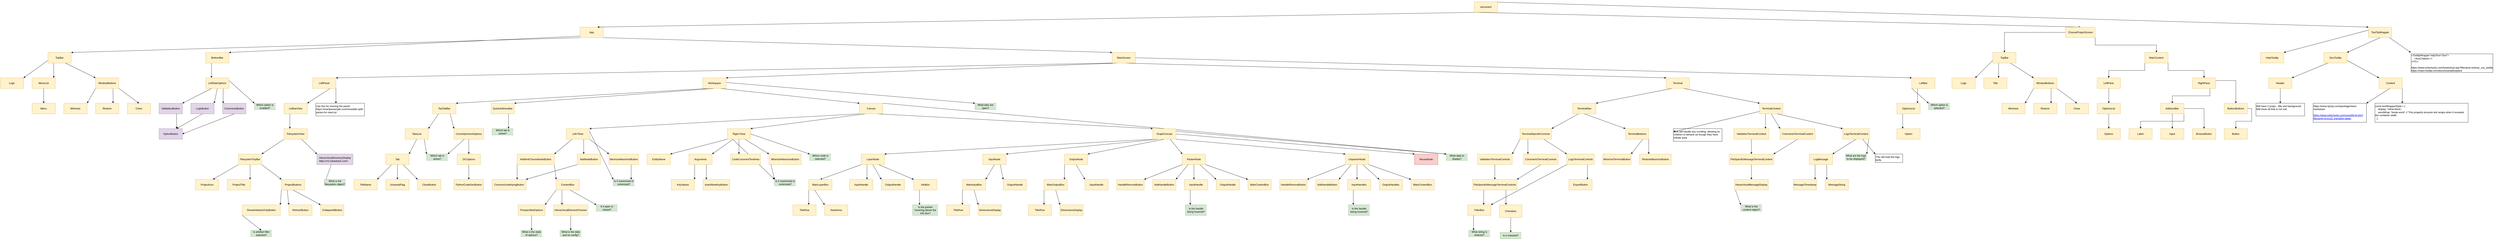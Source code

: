 <mxfile version="21.8.2" type="device">
  <diagram name="Page-1" id="4klf8NS3zPbmRxlAo1rc">
    <mxGraphModel dx="-568" dy="897" grid="1" gridSize="10" guides="1" tooltips="1" connect="1" arrows="1" fold="1" page="0" pageScale="1" pageWidth="850" pageHeight="1100" math="0" shadow="0">
      <root>
        <mxCell id="0" />
        <mxCell id="1" parent="0" />
        <mxCell id="iBBmV5AM9gy2NsMC8R0e-4" value="" style="edgeStyle=orthogonalEdgeStyle;rounded=0;orthogonalLoop=1;jettySize=auto;html=1;noEdgeStyle=1;orthogonal=1;" parent="1" source="iBBmV5AM9gy2NsMC8R0e-2" target="iBBmV5AM9gy2NsMC8R0e-3" edge="1">
          <mxGeometry relative="1" as="geometry" />
        </mxCell>
        <mxCell id="iBBmV5AM9gy2NsMC8R0e-11" style="edgeStyle=orthogonalEdgeStyle;rounded=0;orthogonalLoop=1;jettySize=auto;html=1;exitX=1;exitY=0.75;exitDx=0;exitDy=0;noEdgeStyle=1;orthogonal=1;" parent="1" source="iBBmV5AM9gy2NsMC8R0e-2" target="iBBmV5AM9gy2NsMC8R0e-10" edge="1">
          <mxGeometry relative="1" as="geometry" />
        </mxCell>
        <mxCell id="iBBmV5AM9gy2NsMC8R0e-14" value="" style="edgeStyle=orthogonalEdgeStyle;rounded=0;orthogonalLoop=1;jettySize=auto;html=1;noEdgeStyle=1;orthogonal=1;" parent="1" source="iBBmV5AM9gy2NsMC8R0e-2" target="iBBmV5AM9gy2NsMC8R0e-13" edge="1">
          <mxGeometry relative="1" as="geometry" />
        </mxCell>
        <mxCell id="iBBmV5AM9gy2NsMC8R0e-2" value="App" style="html=1;whiteSpace=wrap;fillColor=#fff2cc;strokeColor=#d6b656;" parent="1" vertex="1">
          <mxGeometry x="4567.185" y="20" width="110" height="50" as="geometry" />
        </mxCell>
        <mxCell id="9Nh5vzxPA52s8ncKob8F-1" style="edgeStyle=orthogonalEdgeStyle;rounded=0;orthogonalLoop=1;jettySize=auto;html=1;exitX=0;exitY=0.75;exitDx=0;exitDy=0;noEdgeStyle=1;orthogonal=1;" parent="1" source="iBBmV5AM9gy2NsMC8R0e-3" target="iBBmV5AM9gy2NsMC8R0e-23" edge="1">
          <mxGeometry relative="1" as="geometry" />
        </mxCell>
        <mxCell id="9Nh5vzxPA52s8ncKob8F-4" style="edgeStyle=orthogonalEdgeStyle;rounded=0;orthogonalLoop=1;jettySize=auto;html=1;exitX=0.25;exitY=1;exitDx=0;exitDy=0;noEdgeStyle=1;orthogonal=1;" parent="1" source="iBBmV5AM9gy2NsMC8R0e-3" target="9Nh5vzxPA52s8ncKob8F-2" edge="1">
          <mxGeometry relative="1" as="geometry" />
        </mxCell>
        <mxCell id="9Nh5vzxPA52s8ncKob8F-5" style="edgeStyle=orthogonalEdgeStyle;rounded=0;orthogonalLoop=1;jettySize=auto;html=1;exitX=0.75;exitY=1;exitDx=0;exitDy=0;noEdgeStyle=1;orthogonal=1;" parent="1" source="iBBmV5AM9gy2NsMC8R0e-3" target="9Nh5vzxPA52s8ncKob8F-3" edge="1">
          <mxGeometry relative="1" as="geometry" />
        </mxCell>
        <mxCell id="iBBmV5AM9gy2NsMC8R0e-3" value="TopBar" style="html=1;whiteSpace=wrap;fillColor=#fff2cc;strokeColor=#d6b656;" parent="1" vertex="1">
          <mxGeometry x="2054.322" y="140" width="110" height="50" as="geometry" />
        </mxCell>
        <mxCell id="9Nh5vzxPA52s8ncKob8F-48" style="edgeStyle=orthogonalEdgeStyle;rounded=0;orthogonalLoop=1;jettySize=auto;html=1;exitX=0.25;exitY=1;exitDx=0;exitDy=0;noEdgeStyle=1;orthogonal=1;" parent="1" source="iBBmV5AM9gy2NsMC8R0e-10" target="9Nh5vzxPA52s8ncKob8F-47" edge="1">
          <mxGeometry relative="1" as="geometry" />
        </mxCell>
        <mxCell id="iBBmV5AM9gy2NsMC8R0e-10" value="BottomBar" style="html=1;whiteSpace=wrap;fillColor=#fff2cc;strokeColor=#d6b656;" parent="1" vertex="1">
          <mxGeometry x="2799.322" y="140" width="110" height="50" as="geometry" />
        </mxCell>
        <mxCell id="iBBmV5AM9gy2NsMC8R0e-20" style="edgeStyle=orthogonalEdgeStyle;rounded=0;orthogonalLoop=1;jettySize=auto;html=1;exitX=0;exitY=1;exitDx=0;exitDy=0;noEdgeStyle=1;orthogonal=1;" parent="1" source="iBBmV5AM9gy2NsMC8R0e-13" target="iBBmV5AM9gy2NsMC8R0e-17" edge="1">
          <mxGeometry relative="1" as="geometry" />
        </mxCell>
        <mxCell id="iBBmV5AM9gy2NsMC8R0e-21" style="edgeStyle=orthogonalEdgeStyle;rounded=0;orthogonalLoop=1;jettySize=auto;html=1;exitX=0.25;exitY=1;exitDx=0;exitDy=0;noEdgeStyle=1;orthogonal=1;" parent="1" source="iBBmV5AM9gy2NsMC8R0e-13" target="iBBmV5AM9gy2NsMC8R0e-18" edge="1">
          <mxGeometry relative="1" as="geometry" />
        </mxCell>
        <mxCell id="iBBmV5AM9gy2NsMC8R0e-22" style="edgeStyle=orthogonalEdgeStyle;rounded=0;orthogonalLoop=1;jettySize=auto;html=1;exitX=0.5;exitY=1;exitDx=0;exitDy=0;noEdgeStyle=1;orthogonal=1;" parent="1" source="iBBmV5AM9gy2NsMC8R0e-13" target="iBBmV5AM9gy2NsMC8R0e-19" edge="1">
          <mxGeometry relative="1" as="geometry" />
        </mxCell>
        <mxCell id="iBBmV5AM9gy2NsMC8R0e-13" value="MainScreen" style="html=1;whiteSpace=wrap;fillColor=#fff2cc;strokeColor=#d6b656;" parent="1" vertex="1">
          <mxGeometry x="7080.048" y="140" width="110" height="50" as="geometry" />
        </mxCell>
        <mxCell id="9Nh5vzxPA52s8ncKob8F-16" style="edgeStyle=orthogonalEdgeStyle;rounded=0;orthogonalLoop=1;jettySize=auto;html=1;exitX=1;exitY=0.5;exitDx=0;exitDy=0;noEdgeStyle=1;orthogonal=1;" parent="1" source="iBBmV5AM9gy2NsMC8R0e-13" target="9Nh5vzxPA52s8ncKob8F-14" edge="1">
          <mxGeometry relative="1" as="geometry" />
        </mxCell>
        <mxCell id="9Nh5vzxPA52s8ncKob8F-17" style="edgeStyle=orthogonalEdgeStyle;rounded=0;orthogonalLoop=1;jettySize=auto;html=1;exitX=0.75;exitY=1;exitDx=0;exitDy=0;noEdgeStyle=1;orthogonal=1;" parent="1" source="iBBmV5AM9gy2NsMC8R0e-17" target="9Nh5vzxPA52s8ncKob8F-15" edge="1">
          <mxGeometry relative="1" as="geometry" />
        </mxCell>
        <mxCell id="kuK__9mSJtx_CTiqH4BA-133" style="edgeStyle=orthogonalEdgeStyle;rounded=0;orthogonalLoop=1;jettySize=auto;html=1;exitX=1;exitY=0.5;exitDx=0;exitDy=0;noEdgeStyle=1;orthogonal=1;" parent="1" source="iBBmV5AM9gy2NsMC8R0e-17" target="kuK__9mSJtx_CTiqH4BA-132" edge="1">
          <mxGeometry relative="1" as="geometry" />
        </mxCell>
        <mxCell id="iBBmV5AM9gy2NsMC8R0e-17" value="LeftPanel" style="html=1;whiteSpace=wrap;fillColor=#fff2cc;strokeColor=#d6b656;" parent="1" vertex="1">
          <mxGeometry x="3304.322" y="260" width="110" height="50" as="geometry" />
        </mxCell>
        <mxCell id="YQkaQOJaNGWVPEDzghuJ-56" style="edgeStyle=orthogonalEdgeStyle;rounded=0;orthogonalLoop=1;jettySize=auto;html=1;exitX=0.25;exitY=1;exitDx=0;exitDy=0;noEdgeStyle=1;orthogonal=1;" parent="1" source="iBBmV5AM9gy2NsMC8R0e-18" target="YQkaQOJaNGWVPEDzghuJ-53" edge="1">
          <mxGeometry relative="1" as="geometry" />
        </mxCell>
        <mxCell id="YQkaQOJaNGWVPEDzghuJ-57" style="edgeStyle=orthogonalEdgeStyle;rounded=0;orthogonalLoop=1;jettySize=auto;html=1;exitX=0.5;exitY=1;exitDx=0;exitDy=0;noEdgeStyle=1;orthogonal=1;" parent="1" source="iBBmV5AM9gy2NsMC8R0e-18" target="YQkaQOJaNGWVPEDzghuJ-54" edge="1">
          <mxGeometry relative="1" as="geometry" />
        </mxCell>
        <mxCell id="YQkaQOJaNGWVPEDzghuJ-58" style="edgeStyle=orthogonalEdgeStyle;rounded=0;orthogonalLoop=1;jettySize=auto;html=1;exitX=0.75;exitY=1;exitDx=0;exitDy=0;noEdgeStyle=1;orthogonal=1;" parent="1" source="iBBmV5AM9gy2NsMC8R0e-18" target="YQkaQOJaNGWVPEDzghuJ-55" edge="1">
          <mxGeometry relative="1" as="geometry" />
        </mxCell>
        <mxCell id="kuK__9mSJtx_CTiqH4BA-129" style="edgeStyle=orthogonalEdgeStyle;rounded=0;orthogonalLoop=1;jettySize=auto;html=1;exitX=0;exitY=0.25;exitDx=0;exitDy=0;noEdgeStyle=1;orthogonal=1;" parent="1" source="iBBmV5AM9gy2NsMC8R0e-18" target="kuK__9mSJtx_CTiqH4BA-128" edge="1">
          <mxGeometry relative="1" as="geometry" />
        </mxCell>
        <mxCell id="iBBmV5AM9gy2NsMC8R0e-18" value="Workspace" style="html=1;whiteSpace=wrap;fillColor=#fff2cc;strokeColor=#d6b656;" parent="1" vertex="1">
          <mxGeometry x="5146.953" y="260" width="110" height="50" as="geometry" />
        </mxCell>
        <mxCell id="YQkaQOJaNGWVPEDzghuJ-6" style="edgeStyle=orthogonalEdgeStyle;rounded=0;orthogonalLoop=1;jettySize=auto;html=1;exitX=0.25;exitY=1;exitDx=0;exitDy=0;noEdgeStyle=1;orthogonal=1;" parent="1" source="iBBmV5AM9gy2NsMC8R0e-19" target="YQkaQOJaNGWVPEDzghuJ-4" edge="1">
          <mxGeometry relative="1" as="geometry" />
        </mxCell>
        <mxCell id="YQkaQOJaNGWVPEDzghuJ-7" style="edgeStyle=orthogonalEdgeStyle;rounded=0;orthogonalLoop=1;jettySize=auto;html=1;exitX=0.75;exitY=1;exitDx=0;exitDy=0;noEdgeStyle=1;orthogonal=1;" parent="1" source="iBBmV5AM9gy2NsMC8R0e-19" target="YQkaQOJaNGWVPEDzghuJ-5" edge="1">
          <mxGeometry relative="1" as="geometry" />
        </mxCell>
        <mxCell id="iBBmV5AM9gy2NsMC8R0e-19" value="Terminal" style="html=1;whiteSpace=wrap;fillColor=#fff2cc;strokeColor=#d6b656;" parent="1" vertex="1">
          <mxGeometry x="9696.338" y="260" width="110" height="50" as="geometry" />
        </mxCell>
        <mxCell id="iBBmV5AM9gy2NsMC8R0e-23" value="Logo" style="html=1;whiteSpace=wrap;fillColor=#fff2cc;strokeColor=#d6b656;" parent="1" vertex="1">
          <mxGeometry x="1829.322" y="260" width="110" height="50" as="geometry" />
        </mxCell>
        <mxCell id="9Nh5vzxPA52s8ncKob8F-7" value="" style="edgeStyle=orthogonalEdgeStyle;rounded=0;orthogonalLoop=1;jettySize=auto;html=1;noEdgeStyle=1;orthogonal=1;" parent="1" source="9Nh5vzxPA52s8ncKob8F-2" target="9Nh5vzxPA52s8ncKob8F-6" edge="1">
          <mxGeometry relative="1" as="geometry" />
        </mxCell>
        <mxCell id="9Nh5vzxPA52s8ncKob8F-2" value="MenuList" style="html=1;whiteSpace=wrap;fillColor=#fff2cc;strokeColor=#d6b656;" parent="1" vertex="1">
          <mxGeometry x="1979.322" y="260" width="110" height="50" as="geometry" />
        </mxCell>
        <mxCell id="9Nh5vzxPA52s8ncKob8F-9" value="" style="edgeStyle=orthogonalEdgeStyle;rounded=0;orthogonalLoop=1;jettySize=auto;html=1;noEdgeStyle=1;orthogonal=1;" parent="1" source="9Nh5vzxPA52s8ncKob8F-3" target="9Nh5vzxPA52s8ncKob8F-8" edge="1">
          <mxGeometry relative="1" as="geometry" />
        </mxCell>
        <mxCell id="9Nh5vzxPA52s8ncKob8F-11" style="edgeStyle=orthogonalEdgeStyle;rounded=0;orthogonalLoop=1;jettySize=auto;html=1;exitX=0.75;exitY=1;exitDx=0;exitDy=0;noEdgeStyle=1;orthogonal=1;" parent="1" source="9Nh5vzxPA52s8ncKob8F-3" target="9Nh5vzxPA52s8ncKob8F-10" edge="1">
          <mxGeometry relative="1" as="geometry" />
        </mxCell>
        <mxCell id="9Nh5vzxPA52s8ncKob8F-13" style="edgeStyle=orthogonalEdgeStyle;rounded=0;orthogonalLoop=1;jettySize=auto;html=1;exitX=1;exitY=1;exitDx=0;exitDy=0;entryX=0.5;entryY=0;entryDx=0;entryDy=0;noEdgeStyle=1;orthogonal=1;" parent="1" source="9Nh5vzxPA52s8ncKob8F-3" target="9Nh5vzxPA52s8ncKob8F-12" edge="1">
          <mxGeometry relative="1" as="geometry" />
        </mxCell>
        <mxCell id="9Nh5vzxPA52s8ncKob8F-3" value="WindowButtons" style="html=1;whiteSpace=wrap;fillColor=#fff2cc;strokeColor=#d6b656;" parent="1" vertex="1">
          <mxGeometry x="2279.322" y="260" width="110" height="50" as="geometry" />
        </mxCell>
        <mxCell id="9Nh5vzxPA52s8ncKob8F-6" value="Menu" style="html=1;whiteSpace=wrap;fillColor=#fff2cc;strokeColor=#d6b656;" parent="1" vertex="1">
          <mxGeometry x="1979.322" y="380" width="110" height="50" as="geometry" />
        </mxCell>
        <mxCell id="9Nh5vzxPA52s8ncKob8F-8" value="Minimize" style="html=1;whiteSpace=wrap;fillColor=#fff2cc;strokeColor=#d6b656;" parent="1" vertex="1">
          <mxGeometry x="2129.322" y="380" width="110" height="50" as="geometry" />
        </mxCell>
        <mxCell id="9Nh5vzxPA52s8ncKob8F-10" value="Restore" style="html=1;whiteSpace=wrap;fillColor=#fff2cc;strokeColor=#d6b656;" parent="1" vertex="1">
          <mxGeometry x="2279.322" y="380" width="110" height="50" as="geometry" />
        </mxCell>
        <mxCell id="9Nh5vzxPA52s8ncKob8F-12" value="Close" style="html=1;whiteSpace=wrap;fillColor=#fff2cc;strokeColor=#d6b656;" parent="1" vertex="1">
          <mxGeometry x="2429.322" y="380" width="110" height="50" as="geometry" />
        </mxCell>
        <mxCell id="9Nh5vzxPA52s8ncKob8F-21" style="edgeStyle=orthogonalEdgeStyle;rounded=0;orthogonalLoop=1;jettySize=auto;html=1;exitX=0.25;exitY=1;exitDx=0;exitDy=0;noEdgeStyle=1;orthogonal=1;" parent="1" source="9Nh5vzxPA52s8ncKob8F-14" target="9Nh5vzxPA52s8ncKob8F-20" edge="1">
          <mxGeometry relative="1" as="geometry" />
        </mxCell>
        <mxCell id="kuK__9mSJtx_CTiqH4BA-118" style="edgeStyle=orthogonalEdgeStyle;rounded=0;orthogonalLoop=1;jettySize=auto;html=1;exitX=0;exitY=1;exitDx=0;exitDy=0;noEdgeStyle=1;orthogonal=1;" parent="1" source="9Nh5vzxPA52s8ncKob8F-14" target="kuK__9mSJtx_CTiqH4BA-117" edge="1">
          <mxGeometry relative="1" as="geometry" />
        </mxCell>
        <mxCell id="9Nh5vzxPA52s8ncKob8F-14" value="LeftBar" style="html=1;whiteSpace=wrap;fillColor=#fff2cc;strokeColor=#d6b656;" parent="1" vertex="1">
          <mxGeometry x="10855.774" y="260" width="110" height="50" as="geometry" />
        </mxCell>
        <mxCell id="9Nh5vzxPA52s8ncKob8F-19" style="edgeStyle=orthogonalEdgeStyle;rounded=0;orthogonalLoop=1;jettySize=auto;html=1;exitX=0.25;exitY=1;exitDx=0;exitDy=0;noEdgeStyle=1;orthogonal=1;" parent="1" source="9Nh5vzxPA52s8ncKob8F-15" target="9Nh5vzxPA52s8ncKob8F-18" edge="1">
          <mxGeometry relative="1" as="geometry" />
        </mxCell>
        <mxCell id="9Nh5vzxPA52s8ncKob8F-15" value="LeftbarView" style="html=1;whiteSpace=wrap;fillColor=#fff2cc;strokeColor=#d6b656;" parent="1" vertex="1">
          <mxGeometry x="3169.322" y="380" width="110" height="50" as="geometry" />
        </mxCell>
        <mxCell id="9Nh5vzxPA52s8ncKob8F-25" style="edgeStyle=orthogonalEdgeStyle;rounded=0;orthogonalLoop=1;jettySize=auto;html=1;exitX=0;exitY=1;exitDx=0;exitDy=0;noEdgeStyle=1;orthogonal=1;" parent="1" source="9Nh5vzxPA52s8ncKob8F-18" target="9Nh5vzxPA52s8ncKob8F-24" edge="1">
          <mxGeometry relative="1" as="geometry" />
        </mxCell>
        <mxCell id="9Nh5vzxPA52s8ncKob8F-27" style="edgeStyle=orthogonalEdgeStyle;rounded=0;orthogonalLoop=1;jettySize=auto;html=1;exitX=0.75;exitY=1;exitDx=0;exitDy=0;noEdgeStyle=1;orthogonal=1;" parent="1" source="9Nh5vzxPA52s8ncKob8F-18" target="9Nh5vzxPA52s8ncKob8F-26" edge="1">
          <mxGeometry relative="1" as="geometry" />
        </mxCell>
        <mxCell id="9Nh5vzxPA52s8ncKob8F-18" value="FilesystemView" style="html=1;whiteSpace=wrap;fillColor=#fff2cc;strokeColor=#d6b656;" parent="1" vertex="1">
          <mxGeometry x="3169.322" y="500" width="110" height="50" as="geometry" />
        </mxCell>
        <mxCell id="9Nh5vzxPA52s8ncKob8F-23" style="edgeStyle=orthogonalEdgeStyle;rounded=0;orthogonalLoop=1;jettySize=auto;html=1;exitX=0.25;exitY=1;exitDx=0;exitDy=0;noEdgeStyle=1;orthogonal=1;" parent="1" source="9Nh5vzxPA52s8ncKob8F-20" target="9Nh5vzxPA52s8ncKob8F-22" edge="1">
          <mxGeometry relative="1" as="geometry" />
        </mxCell>
        <mxCell id="9Nh5vzxPA52s8ncKob8F-20" value="OptionsList" style="html=1;whiteSpace=wrap;fillColor=#fff2cc;strokeColor=#d6b656;" parent="1" vertex="1">
          <mxGeometry x="10785.774" y="380" width="110" height="50" as="geometry" />
        </mxCell>
        <mxCell id="9Nh5vzxPA52s8ncKob8F-22" value="Option" style="html=1;whiteSpace=wrap;fillColor=#fff2cc;strokeColor=#d6b656;" parent="1" vertex="1">
          <mxGeometry x="10785.774" y="500" width="110" height="50" as="geometry" />
        </mxCell>
        <mxCell id="9Nh5vzxPA52s8ncKob8F-31" style="edgeStyle=orthogonalEdgeStyle;rounded=0;orthogonalLoop=1;jettySize=auto;html=1;exitX=0;exitY=1;exitDx=0;exitDy=0;entryX=0.75;entryY=0;entryDx=0;entryDy=0;noEdgeStyle=1;orthogonal=1;" parent="1" source="9Nh5vzxPA52s8ncKob8F-24" target="9Nh5vzxPA52s8ncKob8F-28" edge="1">
          <mxGeometry relative="1" as="geometry" />
        </mxCell>
        <mxCell id="9Nh5vzxPA52s8ncKob8F-32" style="edgeStyle=orthogonalEdgeStyle;rounded=0;orthogonalLoop=1;jettySize=auto;html=1;exitX=0.5;exitY=1;exitDx=0;exitDy=0;noEdgeStyle=1;orthogonal=1;" parent="1" source="9Nh5vzxPA52s8ncKob8F-24" target="9Nh5vzxPA52s8ncKob8F-29" edge="1">
          <mxGeometry relative="1" as="geometry" />
        </mxCell>
        <mxCell id="9Nh5vzxPA52s8ncKob8F-33" style="edgeStyle=orthogonalEdgeStyle;rounded=0;orthogonalLoop=1;jettySize=auto;html=1;exitX=1;exitY=1;exitDx=0;exitDy=0;noEdgeStyle=1;orthogonal=1;" parent="1" source="9Nh5vzxPA52s8ncKob8F-24" target="9Nh5vzxPA52s8ncKob8F-30" edge="1">
          <mxGeometry relative="1" as="geometry" />
        </mxCell>
        <mxCell id="9Nh5vzxPA52s8ncKob8F-24" value="FilesystemTopBar" style="html=1;whiteSpace=wrap;fillColor=#fff2cc;strokeColor=#d6b656;" parent="1" vertex="1">
          <mxGeometry x="2953.965" y="620" width="110" height="50" as="geometry" />
        </mxCell>
        <mxCell id="kuK__9mSJtx_CTiqH4BA-122" style="edgeStyle=orthogonalEdgeStyle;rounded=0;orthogonalLoop=1;jettySize=auto;html=1;exitX=0.5;exitY=0;exitDx=0;exitDy=0;entryX=0;entryY=0.75;entryDx=0;entryDy=0;noEdgeStyle=1;orthogonal=1;" parent="1" source="9Nh5vzxPA52s8ncKob8F-26" target="kuK__9mSJtx_CTiqH4BA-121" edge="1">
          <mxGeometry relative="1" as="geometry" />
        </mxCell>
        <mxCell id="9Nh5vzxPA52s8ncKob8F-26" value="HierarchicalDirectoryDisplay&lt;br&gt;&lt;div style=&quot;text-align: left;&quot;&gt;&lt;span style=&quot;background-color: initial;&quot;&gt;https://rct.lukasbach.com/&lt;/span&gt;&lt;/div&gt;" style="html=1;whiteSpace=wrap;fillColor=#e1d5e7;strokeColor=#9673a6;" parent="1" vertex="1">
          <mxGeometry x="3324.679" y="620" width="170" height="50" as="geometry" />
        </mxCell>
        <mxCell id="9Nh5vzxPA52s8ncKob8F-28" value="ProjectIcon" style="html=1;whiteSpace=wrap;fillColor=#fff2cc;strokeColor=#d6b656;" parent="1" vertex="1">
          <mxGeometry x="2751.107" y="740" width="110" height="50" as="geometry" />
        </mxCell>
        <mxCell id="9Nh5vzxPA52s8ncKob8F-29" value="ProjectTitle" style="html=1;whiteSpace=wrap;fillColor=#fff2cc;strokeColor=#d6b656;" parent="1" vertex="1">
          <mxGeometry x="2901.107" y="740" width="110" height="50" as="geometry" />
        </mxCell>
        <mxCell id="9Nh5vzxPA52s8ncKob8F-37" style="edgeStyle=orthogonalEdgeStyle;rounded=0;orthogonalLoop=1;jettySize=auto;html=1;exitX=0;exitY=1;exitDx=0;exitDy=0;noEdgeStyle=1;orthogonal=1;" parent="1" source="9Nh5vzxPA52s8ncKob8F-30" target="9Nh5vzxPA52s8ncKob8F-34" edge="1">
          <mxGeometry relative="1" as="geometry" />
        </mxCell>
        <mxCell id="9Nh5vzxPA52s8ncKob8F-38" style="edgeStyle=orthogonalEdgeStyle;rounded=0;orthogonalLoop=1;jettySize=auto;html=1;exitX=0.25;exitY=1;exitDx=0;exitDy=0;noEdgeStyle=1;orthogonal=1;" parent="1" source="9Nh5vzxPA52s8ncKob8F-30" target="9Nh5vzxPA52s8ncKob8F-35" edge="1">
          <mxGeometry relative="1" as="geometry" />
        </mxCell>
        <mxCell id="9Nh5vzxPA52s8ncKob8F-39" style="edgeStyle=orthogonalEdgeStyle;rounded=0;orthogonalLoop=1;jettySize=auto;html=1;exitX=0.5;exitY=1;exitDx=0;exitDy=0;noEdgeStyle=1;orthogonal=1;" parent="1" source="9Nh5vzxPA52s8ncKob8F-30" target="9Nh5vzxPA52s8ncKob8F-36" edge="1">
          <mxGeometry relative="1" as="geometry" />
        </mxCell>
        <mxCell id="9Nh5vzxPA52s8ncKob8F-30" value="ProjectButtons" style="html=1;whiteSpace=wrap;fillColor=#fff2cc;strokeColor=#d6b656;" parent="1" vertex="1">
          <mxGeometry x="3156.822" y="740" width="110" height="50" as="geometry" />
        </mxCell>
        <mxCell id="kuK__9mSJtx_CTiqH4BA-120" style="edgeStyle=orthogonalEdgeStyle;rounded=0;orthogonalLoop=1;jettySize=auto;html=1;exitX=0;exitY=1;exitDx=0;exitDy=0;entryX=0.5;entryY=0;entryDx=0;entryDy=0;noEdgeStyle=1;orthogonal=1;" parent="1" source="9Nh5vzxPA52s8ncKob8F-34" target="kuK__9mSJtx_CTiqH4BA-119" edge="1">
          <mxGeometry relative="1" as="geometry" />
        </mxCell>
        <mxCell id="9Nh5vzxPA52s8ncKob8F-34" value="ShowArtefactsOnlyButton" style="html=1;whiteSpace=wrap;fillColor=#fff2cc;strokeColor=#d6b656;" parent="1" vertex="1">
          <mxGeometry x="2971.822" y="860" width="180" height="50" as="geometry" />
        </mxCell>
        <mxCell id="9Nh5vzxPA52s8ncKob8F-35" value="RefreshButton" style="html=1;whiteSpace=wrap;fillColor=#fff2cc;strokeColor=#d6b656;" parent="1" vertex="1">
          <mxGeometry x="3191.822" y="860" width="110" height="50" as="geometry" />
        </mxCell>
        <mxCell id="9Nh5vzxPA52s8ncKob8F-36" value="CollapseAllButton" style="html=1;whiteSpace=wrap;fillColor=#fff2cc;strokeColor=#d6b656;" parent="1" vertex="1">
          <mxGeometry x="3341.822" y="860" width="110" height="50" as="geometry" />
        </mxCell>
        <mxCell id="9Nh5vzxPA52s8ncKob8F-55" style="edgeStyle=orthogonalEdgeStyle;rounded=0;orthogonalLoop=1;jettySize=auto;html=1;exitX=0.25;exitY=1;exitDx=0;exitDy=0;noEdgeStyle=1;orthogonal=1;" parent="1" source="9Nh5vzxPA52s8ncKob8F-47" target="9Nh5vzxPA52s8ncKob8F-52" edge="1">
          <mxGeometry relative="1" as="geometry" />
        </mxCell>
        <mxCell id="9Nh5vzxPA52s8ncKob8F-56" style="edgeStyle=orthogonalEdgeStyle;rounded=0;orthogonalLoop=1;jettySize=auto;html=1;exitX=0.5;exitY=1;exitDx=0;exitDy=0;noEdgeStyle=1;orthogonal=1;" parent="1" source="9Nh5vzxPA52s8ncKob8F-47" target="9Nh5vzxPA52s8ncKob8F-53" edge="1">
          <mxGeometry relative="1" as="geometry" />
        </mxCell>
        <mxCell id="9Nh5vzxPA52s8ncKob8F-57" style="edgeStyle=orthogonalEdgeStyle;rounded=0;orthogonalLoop=1;jettySize=auto;html=1;exitX=0.75;exitY=1;exitDx=0;exitDy=0;noEdgeStyle=1;orthogonal=1;" parent="1" source="9Nh5vzxPA52s8ncKob8F-47" target="9Nh5vzxPA52s8ncKob8F-54" edge="1">
          <mxGeometry relative="1" as="geometry" />
        </mxCell>
        <mxCell id="kuK__9mSJtx_CTiqH4BA-104" style="edgeStyle=orthogonalEdgeStyle;rounded=0;orthogonalLoop=1;jettySize=auto;html=1;exitX=1;exitY=0.25;exitDx=0;exitDy=0;noEdgeStyle=1;orthogonal=1;" parent="1" source="9Nh5vzxPA52s8ncKob8F-47" target="kuK__9mSJtx_CTiqH4BA-103" edge="1">
          <mxGeometry relative="1" as="geometry" />
        </mxCell>
        <mxCell id="9Nh5vzxPA52s8ncKob8F-47" value="LeftSideOptions" style="html=1;whiteSpace=wrap;fillColor=#fff2cc;strokeColor=#d6b656;" parent="1" vertex="1">
          <mxGeometry x="2799.322" y="260" width="110" height="50" as="geometry" />
        </mxCell>
        <mxCell id="9Nh5vzxPA52s8ncKob8F-49" value="OptionButton" style="html=1;whiteSpace=wrap;fillColor=#e1d5e7;strokeColor=#9673a6;" parent="1" vertex="1">
          <mxGeometry x="2579.322" y="500" width="110" height="50" as="geometry" />
        </mxCell>
        <mxCell id="9Nh5vzxPA52s8ncKob8F-58" style="edgeStyle=orthogonalEdgeStyle;rounded=0;orthogonalLoop=1;jettySize=auto;html=1;exitX=0.75;exitY=1;exitDx=0;exitDy=0;noEdgeStyle=1;orthogonal=1;" parent="1" source="9Nh5vzxPA52s8ncKob8F-52" target="9Nh5vzxPA52s8ncKob8F-49" edge="1">
          <mxGeometry relative="1" as="geometry" />
        </mxCell>
        <mxCell id="9Nh5vzxPA52s8ncKob8F-52" value="ValidationButton" style="html=1;whiteSpace=wrap;fillColor=#e1d5e7;strokeColor=#9673a6;" parent="1" vertex="1">
          <mxGeometry x="2579.322" y="380" width="110" height="50" as="geometry" />
        </mxCell>
        <mxCell id="9Nh5vzxPA52s8ncKob8F-59" style="edgeStyle=orthogonalEdgeStyle;rounded=0;orthogonalLoop=1;jettySize=auto;html=1;exitX=0.5;exitY=1;exitDx=0;exitDy=0;entryX=0.75;entryY=0;entryDx=0;entryDy=0;noEdgeStyle=1;orthogonal=1;" parent="1" source="9Nh5vzxPA52s8ncKob8F-53" target="9Nh5vzxPA52s8ncKob8F-49" edge="1">
          <mxGeometry relative="1" as="geometry" />
        </mxCell>
        <mxCell id="9Nh5vzxPA52s8ncKob8F-53" value="LogsButton" style="html=1;whiteSpace=wrap;fillColor=#e1d5e7;strokeColor=#9673a6;" parent="1" vertex="1">
          <mxGeometry x="2729.322" y="380" width="110" height="50" as="geometry" />
        </mxCell>
        <mxCell id="9Nh5vzxPA52s8ncKob8F-60" style="edgeStyle=orthogonalEdgeStyle;rounded=0;orthogonalLoop=1;jettySize=auto;html=1;exitX=0.5;exitY=1;exitDx=0;exitDy=0;entryX=1;entryY=0.5;entryDx=0;entryDy=0;noEdgeStyle=1;orthogonal=1;" parent="1" source="9Nh5vzxPA52s8ncKob8F-54" target="9Nh5vzxPA52s8ncKob8F-49" edge="1">
          <mxGeometry relative="1" as="geometry" />
        </mxCell>
        <mxCell id="9Nh5vzxPA52s8ncKob8F-54" value="CommentsButton" style="html=1;whiteSpace=wrap;fillColor=#e1d5e7;strokeColor=#9673a6;" parent="1" vertex="1">
          <mxGeometry x="2879.322" y="380" width="110" height="50" as="geometry" />
        </mxCell>
        <mxCell id="YQkaQOJaNGWVPEDzghuJ-28" style="edgeStyle=orthogonalEdgeStyle;rounded=0;orthogonalLoop=1;jettySize=auto;html=1;exitX=0.5;exitY=1;exitDx=0;exitDy=0;noEdgeStyle=1;orthogonal=1;" parent="1" source="9Nh5vzxPA52s8ncKob8F-61" target="9Nh5vzxPA52s8ncKob8F-67" edge="1">
          <mxGeometry relative="1" as="geometry" />
        </mxCell>
        <mxCell id="9Nh5vzxPA52s8ncKob8F-61" value="ValidationTerminalContent" style="html=1;whiteSpace=wrap;fillColor=#fff2cc;strokeColor=#d6b656;" parent="1" vertex="1">
          <mxGeometry x="10016.029" y="500" width="165.5" height="50" as="geometry" />
        </mxCell>
        <mxCell id="YQkaQOJaNGWVPEDzghuJ-46" style="edgeStyle=orthogonalEdgeStyle;rounded=0;orthogonalLoop=1;jettySize=auto;html=1;exitX=0.5;exitY=1;exitDx=0;exitDy=0;noEdgeStyle=1;orthogonal=1;" parent="1" source="9Nh5vzxPA52s8ncKob8F-62" target="YQkaQOJaNGWVPEDzghuJ-45" edge="1">
          <mxGeometry relative="1" as="geometry" />
        </mxCell>
        <mxCell id="kuK__9mSJtx_CTiqH4BA-112" style="edgeStyle=orthogonalEdgeStyle;rounded=0;orthogonalLoop=1;jettySize=auto;html=1;exitX=1;exitY=0.5;exitDx=0;exitDy=0;noEdgeStyle=1;orthogonal=1;" parent="1" source="9Nh5vzxPA52s8ncKob8F-62" target="kuK__9mSJtx_CTiqH4BA-111" edge="1">
          <mxGeometry relative="1" as="geometry" />
        </mxCell>
        <mxCell id="kuK__9mSJtx_CTiqH4BA-116" style="edgeStyle=orthogonalEdgeStyle;rounded=0;orthogonalLoop=1;jettySize=auto;html=1;exitX=0.75;exitY=1;exitDx=0;exitDy=0;noEdgeStyle=1;orthogonal=1;" parent="1" source="9Nh5vzxPA52s8ncKob8F-62" target="kuK__9mSJtx_CTiqH4BA-114" edge="1">
          <mxGeometry relative="1" as="geometry" />
        </mxCell>
        <mxCell id="9Nh5vzxPA52s8ncKob8F-62" value="LogsTerminalContent" style="html=1;whiteSpace=wrap;fillColor=#fff2cc;strokeColor=#d6b656;" parent="1" vertex="1">
          <mxGeometry x="10530.009" y="500" width="125.5" height="50" as="geometry" />
        </mxCell>
        <mxCell id="YQkaQOJaNGWVPEDzghuJ-29" style="edgeStyle=orthogonalEdgeStyle;rounded=0;orthogonalLoop=1;jettySize=auto;html=1;exitX=0.5;exitY=1;exitDx=0;exitDy=0;noEdgeStyle=1;orthogonal=1;" parent="1" source="9Nh5vzxPA52s8ncKob8F-63" target="9Nh5vzxPA52s8ncKob8F-67" edge="1">
          <mxGeometry relative="1" as="geometry" />
        </mxCell>
        <mxCell id="9Nh5vzxPA52s8ncKob8F-63" value="CommentsTerminalContent" style="html=1;whiteSpace=wrap;fillColor=#fff2cc;strokeColor=#d6b656;" parent="1" vertex="1">
          <mxGeometry x="10234.244" y="500" width="165.5" height="50" as="geometry" />
        </mxCell>
        <mxCell id="YQkaQOJaNGWVPEDzghuJ-52" style="edgeStyle=orthogonalEdgeStyle;rounded=0;orthogonalLoop=1;jettySize=auto;html=1;exitX=0.5;exitY=1;exitDx=0;exitDy=0;noEdgeStyle=1;orthogonal=1;" parent="1" source="9Nh5vzxPA52s8ncKob8F-67" target="YQkaQOJaNGWVPEDzghuJ-51" edge="1">
          <mxGeometry relative="1" as="geometry" />
        </mxCell>
        <mxCell id="9Nh5vzxPA52s8ncKob8F-67" value="FileSpecificMessageTerminalContent" style="html=1;whiteSpace=wrap;fillColor=#fff2cc;strokeColor=#d6b656;" parent="1" vertex="1">
          <mxGeometry x="9993.779" y="620" width="210" height="50" as="geometry" />
        </mxCell>
        <mxCell id="YQkaQOJaNGWVPEDzghuJ-10" style="edgeStyle=orthogonalEdgeStyle;rounded=0;orthogonalLoop=1;jettySize=auto;html=1;exitX=0.25;exitY=1;exitDx=0;exitDy=0;noEdgeStyle=1;orthogonal=1;" parent="1" source="YQkaQOJaNGWVPEDzghuJ-4" target="YQkaQOJaNGWVPEDzghuJ-8" edge="1">
          <mxGeometry relative="1" as="geometry" />
        </mxCell>
        <mxCell id="YQkaQOJaNGWVPEDzghuJ-11" style="edgeStyle=orthogonalEdgeStyle;rounded=0;orthogonalLoop=1;jettySize=auto;html=1;exitX=0.5;exitY=1;exitDx=0;exitDy=0;noEdgeStyle=1;orthogonal=1;" parent="1" source="YQkaQOJaNGWVPEDzghuJ-4" target="YQkaQOJaNGWVPEDzghuJ-9" edge="1">
          <mxGeometry relative="1" as="geometry" />
        </mxCell>
        <mxCell id="YQkaQOJaNGWVPEDzghuJ-4" value="TerminalNav" style="html=1;whiteSpace=wrap;fillColor=#fff2cc;strokeColor=#d6b656;" parent="1" vertex="1">
          <mxGeometry x="9254.854" y="380" width="110" height="50" as="geometry" />
        </mxCell>
        <mxCell id="YQkaQOJaNGWVPEDzghuJ-16" style="edgeStyle=orthogonalEdgeStyle;rounded=0;orthogonalLoop=1;jettySize=auto;html=1;exitX=1;exitY=0.25;exitDx=0;exitDy=0;entryX=0;entryY=0.25;entryDx=0;entryDy=0;noEdgeStyle=1;orthogonal=1;" parent="1" source="YQkaQOJaNGWVPEDzghuJ-5" target="YQkaQOJaNGWVPEDzghuJ-15" edge="1">
          <mxGeometry relative="1" as="geometry" />
        </mxCell>
        <mxCell id="YQkaQOJaNGWVPEDzghuJ-24" style="edgeStyle=orthogonalEdgeStyle;rounded=0;orthogonalLoop=1;jettySize=auto;html=1;exitX=0.25;exitY=1;exitDx=0;exitDy=0;noEdgeStyle=1;orthogonal=1;" parent="1" source="YQkaQOJaNGWVPEDzghuJ-5" target="9Nh5vzxPA52s8ncKob8F-61" edge="1">
          <mxGeometry relative="1" as="geometry" />
        </mxCell>
        <mxCell id="YQkaQOJaNGWVPEDzghuJ-25" style="edgeStyle=orthogonalEdgeStyle;rounded=0;orthogonalLoop=1;jettySize=auto;html=1;exitX=0.5;exitY=1;exitDx=0;exitDy=0;noEdgeStyle=1;orthogonal=1;" parent="1" source="YQkaQOJaNGWVPEDzghuJ-5" target="9Nh5vzxPA52s8ncKob8F-63" edge="1">
          <mxGeometry relative="1" as="geometry" />
        </mxCell>
        <mxCell id="YQkaQOJaNGWVPEDzghuJ-26" style="edgeStyle=orthogonalEdgeStyle;rounded=0;orthogonalLoop=1;jettySize=auto;html=1;exitX=0.75;exitY=1;exitDx=0;exitDy=0;noEdgeStyle=1;orthogonal=1;" parent="1" source="YQkaQOJaNGWVPEDzghuJ-5" target="9Nh5vzxPA52s8ncKob8F-62" edge="1">
          <mxGeometry relative="1" as="geometry" />
        </mxCell>
        <mxCell id="YQkaQOJaNGWVPEDzghuJ-5" value="TerminalContent" style="html=1;whiteSpace=wrap;fillColor=#fff2cc;strokeColor=#d6b656;" parent="1" vertex="1">
          <mxGeometry x="10137.823" y="380" width="110" height="50" as="geometry" />
        </mxCell>
        <mxCell id="YQkaQOJaNGWVPEDzghuJ-21" style="edgeStyle=orthogonalEdgeStyle;rounded=0;orthogonalLoop=1;jettySize=auto;html=1;exitX=0;exitY=1;exitDx=0;exitDy=0;noEdgeStyle=1;orthogonal=1;" parent="1" source="YQkaQOJaNGWVPEDzghuJ-8" target="YQkaQOJaNGWVPEDzghuJ-12" edge="1">
          <mxGeometry relative="1" as="geometry" />
        </mxCell>
        <mxCell id="YQkaQOJaNGWVPEDzghuJ-22" style="edgeStyle=orthogonalEdgeStyle;rounded=0;orthogonalLoop=1;jettySize=auto;html=1;exitX=0.25;exitY=1;exitDx=0;exitDy=0;noEdgeStyle=1;orthogonal=1;" parent="1" source="YQkaQOJaNGWVPEDzghuJ-8" target="YQkaQOJaNGWVPEDzghuJ-13" edge="1">
          <mxGeometry relative="1" as="geometry" />
        </mxCell>
        <mxCell id="YQkaQOJaNGWVPEDzghuJ-23" style="edgeStyle=orthogonalEdgeStyle;rounded=0;orthogonalLoop=1;jettySize=auto;html=1;exitX=0.75;exitY=1;exitDx=0;exitDy=0;noEdgeStyle=1;orthogonal=1;" parent="1" source="YQkaQOJaNGWVPEDzghuJ-8" target="YQkaQOJaNGWVPEDzghuJ-17" edge="1">
          <mxGeometry relative="1" as="geometry" />
        </mxCell>
        <mxCell id="YQkaQOJaNGWVPEDzghuJ-8" value="TerminalSpecificControls" style="html=1;whiteSpace=wrap;fillColor=#fff2cc;strokeColor=#d6b656;" parent="1" vertex="1">
          <mxGeometry x="9005.914" y="500" width="150" height="50" as="geometry" />
        </mxCell>
        <mxCell id="YQkaQOJaNGWVPEDzghuJ-35" style="edgeStyle=orthogonalEdgeStyle;rounded=0;orthogonalLoop=1;jettySize=auto;html=1;exitX=0.75;exitY=1;exitDx=0;exitDy=0;noEdgeStyle=1;orthogonal=1;" parent="1" source="YQkaQOJaNGWVPEDzghuJ-9" target="YQkaQOJaNGWVPEDzghuJ-34" edge="1">
          <mxGeometry relative="1" as="geometry" />
        </mxCell>
        <mxCell id="YQkaQOJaNGWVPEDzghuJ-37" style="edgeStyle=orthogonalEdgeStyle;rounded=0;orthogonalLoop=1;jettySize=auto;html=1;exitX=1;exitY=1;exitDx=0;exitDy=0;noEdgeStyle=1;orthogonal=1;" parent="1" source="YQkaQOJaNGWVPEDzghuJ-9" target="YQkaQOJaNGWVPEDzghuJ-36" edge="1">
          <mxGeometry relative="1" as="geometry" />
        </mxCell>
        <mxCell id="YQkaQOJaNGWVPEDzghuJ-9" value="TerminalButtons" style="html=1;whiteSpace=wrap;fillColor=#fff2cc;strokeColor=#d6b656;" parent="1" vertex="1">
          <mxGeometry x="9503.794" y="500" width="110" height="50" as="geometry" />
        </mxCell>
        <mxCell id="YQkaQOJaNGWVPEDzghuJ-19" style="edgeStyle=orthogonalEdgeStyle;rounded=0;orthogonalLoop=1;jettySize=auto;html=1;exitX=0.5;exitY=1;exitDx=0;exitDy=0;noEdgeStyle=1;orthogonal=1;" parent="1" source="YQkaQOJaNGWVPEDzghuJ-12" target="YQkaQOJaNGWVPEDzghuJ-14" edge="1">
          <mxGeometry relative="1" as="geometry" />
        </mxCell>
        <mxCell id="YQkaQOJaNGWVPEDzghuJ-12" value="ValidationTerminalControls" style="html=1;whiteSpace=wrap;fillColor=#fff2cc;strokeColor=#d6b656;" parent="1" vertex="1">
          <mxGeometry x="8804.914" y="620" width="164.5" height="50" as="geometry" />
        </mxCell>
        <mxCell id="YQkaQOJaNGWVPEDzghuJ-20" style="edgeStyle=orthogonalEdgeStyle;rounded=0;orthogonalLoop=1;jettySize=auto;html=1;exitX=0.5;exitY=1;exitDx=0;exitDy=0;noEdgeStyle=1;orthogonal=1;" parent="1" source="YQkaQOJaNGWVPEDzghuJ-13" target="YQkaQOJaNGWVPEDzghuJ-14" edge="1">
          <mxGeometry relative="1" as="geometry" />
        </mxCell>
        <mxCell id="YQkaQOJaNGWVPEDzghuJ-13" value="CommentsTerminalControls" style="html=1;whiteSpace=wrap;fillColor=#fff2cc;strokeColor=#d6b656;" parent="1" vertex="1">
          <mxGeometry x="9022.414" y="620" width="164.5" height="50" as="geometry" />
        </mxCell>
        <mxCell id="YQkaQOJaNGWVPEDzghuJ-40" style="edgeStyle=orthogonalEdgeStyle;rounded=0;orthogonalLoop=1;jettySize=auto;html=1;exitX=0.25;exitY=1;exitDx=0;exitDy=0;noEdgeStyle=1;orthogonal=1;" parent="1" source="YQkaQOJaNGWVPEDzghuJ-14" target="YQkaQOJaNGWVPEDzghuJ-38" edge="1">
          <mxGeometry relative="1" as="geometry" />
        </mxCell>
        <mxCell id="YQkaQOJaNGWVPEDzghuJ-41" style="edgeStyle=orthogonalEdgeStyle;rounded=0;orthogonalLoop=1;jettySize=auto;html=1;exitX=0.75;exitY=1;exitDx=0;exitDy=0;noEdgeStyle=1;orthogonal=1;" parent="1" source="YQkaQOJaNGWVPEDzghuJ-14" target="YQkaQOJaNGWVPEDzghuJ-39" edge="1">
          <mxGeometry relative="1" as="geometry" />
        </mxCell>
        <mxCell id="YQkaQOJaNGWVPEDzghuJ-14" value="FileSpecificMessageTerminalControls" style="html=1;whiteSpace=wrap;fillColor=#fff2cc;strokeColor=#d6b656;" parent="1" vertex="1">
          <mxGeometry x="8782.164" y="740" width="210" height="50" as="geometry" />
        </mxCell>
        <mxCell id="YQkaQOJaNGWVPEDzghuJ-15" value="This will handle any scrolling, allowing its children to behave as though they have infinite area." style="text;html=1;strokeColor=default;fillColor=none;align=left;verticalAlign=top;whiteSpace=wrap;rounded=0;" parent="1" vertex="1">
          <mxGeometry x="9730.136" y="500" width="230" height="60" as="geometry" />
        </mxCell>
        <mxCell id="YQkaQOJaNGWVPEDzghuJ-42" style="edgeStyle=orthogonalEdgeStyle;rounded=0;orthogonalLoop=1;jettySize=auto;html=1;exitX=0;exitY=1;exitDx=0;exitDy=0;noEdgeStyle=1;orthogonal=1;" parent="1" source="YQkaQOJaNGWVPEDzghuJ-17" target="YQkaQOJaNGWVPEDzghuJ-38" edge="1">
          <mxGeometry relative="1" as="geometry" />
        </mxCell>
        <mxCell id="YQkaQOJaNGWVPEDzghuJ-44" style="edgeStyle=orthogonalEdgeStyle;rounded=0;orthogonalLoop=1;jettySize=auto;html=1;exitX=0.75;exitY=1;exitDx=0;exitDy=0;noEdgeStyle=1;orthogonal=1;" parent="1" source="YQkaQOJaNGWVPEDzghuJ-17" target="YQkaQOJaNGWVPEDzghuJ-43" edge="1">
          <mxGeometry relative="1" as="geometry" />
        </mxCell>
        <mxCell id="YQkaQOJaNGWVPEDzghuJ-17" value="LogsTerminalControls" style="html=1;whiteSpace=wrap;fillColor=#fff2cc;strokeColor=#d6b656;" parent="1" vertex="1">
          <mxGeometry x="9226.914" y="620" width="130" height="50" as="geometry" />
        </mxCell>
        <mxCell id="YQkaQOJaNGWVPEDzghuJ-32" style="edgeStyle=orthogonalEdgeStyle;rounded=0;orthogonalLoop=1;jettySize=auto;html=1;exitX=0.25;exitY=1;exitDx=0;exitDy=0;entryX=0.75;entryY=0;entryDx=0;entryDy=0;noEdgeStyle=1;orthogonal=1;" parent="1" source="YQkaQOJaNGWVPEDzghuJ-31" target="iBBmV5AM9gy2NsMC8R0e-2" edge="1">
          <mxGeometry relative="1" as="geometry" />
        </mxCell>
        <mxCell id="kuK__9mSJtx_CTiqH4BA-102" style="edgeStyle=orthogonalEdgeStyle;rounded=0;orthogonalLoop=1;jettySize=auto;html=1;exitX=0;exitY=1;exitDx=0;exitDy=0;noEdgeStyle=1;orthogonal=1;entryX=0.5;entryY=0;entryDx=0;entryDy=0;" parent="1" source="YQkaQOJaNGWVPEDzghuJ-31" target="kuK__9mSJtx_CTiqH4BA-101" edge="1">
          <mxGeometry relative="1" as="geometry" />
        </mxCell>
        <mxCell id="190tovgNvdMmKQlVgN5M-2" style="edgeStyle=orthogonalEdgeStyle;rounded=0;orthogonalLoop=1;jettySize=auto;html=1;exitX=0.25;exitY=0;exitDx=0;exitDy=0;noEdgeStyle=1;orthogonal=1;" parent="1" source="YQkaQOJaNGWVPEDzghuJ-31" target="190tovgNvdMmKQlVgN5M-1" edge="1">
          <mxGeometry relative="1" as="geometry" />
        </mxCell>
        <mxCell id="YQkaQOJaNGWVPEDzghuJ-31" value="document" style="html=1;whiteSpace=wrap;fillColor=#fff2cc;strokeColor=#d6b656;" parent="1" vertex="1">
          <mxGeometry x="8789.997" y="-100" width="110" height="50" as="geometry" />
        </mxCell>
        <mxCell id="YQkaQOJaNGWVPEDzghuJ-34" value="MinimizeTerminalButton" style="html=1;whiteSpace=wrap;fillColor=#fff2cc;strokeColor=#d6b656;" parent="1" vertex="1">
          <mxGeometry x="9396.914" y="620" width="133.76" height="50" as="geometry" />
        </mxCell>
        <mxCell id="YQkaQOJaNGWVPEDzghuJ-36" value="RestoreMaximizeButton" style="html=1;whiteSpace=wrap;fillColor=#fff2cc;strokeColor=#d6b656;" parent="1" vertex="1">
          <mxGeometry x="9570.674" y="620" width="150" height="50" as="geometry" />
        </mxCell>
        <mxCell id="kuK__9mSJtx_CTiqH4BA-106" style="edgeStyle=orthogonalEdgeStyle;rounded=0;orthogonalLoop=1;jettySize=auto;html=1;exitX=0.25;exitY=1;exitDx=0;exitDy=0;noEdgeStyle=1;orthogonal=1;" parent="1" source="YQkaQOJaNGWVPEDzghuJ-38" target="kuK__9mSJtx_CTiqH4BA-105" edge="1">
          <mxGeometry relative="1" as="geometry" />
        </mxCell>
        <mxCell id="YQkaQOJaNGWVPEDzghuJ-38" value="FilterBox" style="html=1;whiteSpace=wrap;fillColor=#fff2cc;strokeColor=#d6b656;" parent="1" vertex="1">
          <mxGeometry x="8759.164" y="860" width="110" height="50" as="geometry" />
        </mxCell>
        <mxCell id="kuK__9mSJtx_CTiqH4BA-108" style="edgeStyle=orthogonalEdgeStyle;rounded=0;orthogonalLoop=1;jettySize=auto;html=1;exitX=0.5;exitY=1;exitDx=0;exitDy=0;noEdgeStyle=1;orthogonal=1;" parent="1" source="YQkaQOJaNGWVPEDzghuJ-39" target="kuK__9mSJtx_CTiqH4BA-107" edge="1">
          <mxGeometry relative="1" as="geometry" />
        </mxCell>
        <mxCell id="YQkaQOJaNGWVPEDzghuJ-39" value="Checkbox" style="html=1;whiteSpace=wrap;fillColor=#fff2cc;strokeColor=#d6b656;" parent="1" vertex="1">
          <mxGeometry x="8909.164" y="860" width="106" height="60" as="geometry" />
        </mxCell>
        <mxCell id="YQkaQOJaNGWVPEDzghuJ-43" value="ExportButton" style="html=1;whiteSpace=wrap;fillColor=#fff2cc;strokeColor=#d6b656;" parent="1" vertex="1">
          <mxGeometry x="9236.914" y="740" width="110" height="50" as="geometry" />
        </mxCell>
        <mxCell id="YQkaQOJaNGWVPEDzghuJ-49" style="edgeStyle=orthogonalEdgeStyle;rounded=0;orthogonalLoop=1;jettySize=auto;html=1;exitX=0.25;exitY=1;exitDx=0;exitDy=0;noEdgeStyle=1;orthogonal=1;" parent="1" source="YQkaQOJaNGWVPEDzghuJ-45" target="YQkaQOJaNGWVPEDzghuJ-47" edge="1">
          <mxGeometry relative="1" as="geometry" />
        </mxCell>
        <mxCell id="YQkaQOJaNGWVPEDzghuJ-50" style="edgeStyle=orthogonalEdgeStyle;rounded=0;orthogonalLoop=1;jettySize=auto;html=1;exitX=0.75;exitY=1;exitDx=0;exitDy=0;noEdgeStyle=1;orthogonal=1;" parent="1" source="YQkaQOJaNGWVPEDzghuJ-45" target="YQkaQOJaNGWVPEDzghuJ-48" edge="1">
          <mxGeometry relative="1" as="geometry" />
        </mxCell>
        <mxCell id="YQkaQOJaNGWVPEDzghuJ-45" value="LogMessage" style="html=1;whiteSpace=wrap;fillColor=#fff2cc;strokeColor=#d6b656;" parent="1" vertex="1">
          <mxGeometry x="10372.045" y="620" width="110" height="50" as="geometry" />
        </mxCell>
        <mxCell id="YQkaQOJaNGWVPEDzghuJ-47" value="MessageTimestamp" style="html=1;whiteSpace=wrap;fillColor=#fff2cc;strokeColor=#d6b656;" parent="1" vertex="1">
          <mxGeometry x="10297.045" y="740" width="110" height="50" as="geometry" />
        </mxCell>
        <mxCell id="YQkaQOJaNGWVPEDzghuJ-48" value="MessageString" style="html=1;whiteSpace=wrap;fillColor=#fff2cc;strokeColor=#d6b656;" parent="1" vertex="1">
          <mxGeometry x="10447.045" y="740" width="110" height="50" as="geometry" />
        </mxCell>
        <mxCell id="kuK__9mSJtx_CTiqH4BA-110" style="edgeStyle=orthogonalEdgeStyle;rounded=0;orthogonalLoop=1;jettySize=auto;html=1;exitX=0;exitY=0.75;exitDx=0;exitDy=0;noEdgeStyle=1;orthogonal=1;" parent="1" source="YQkaQOJaNGWVPEDzghuJ-51" target="kuK__9mSJtx_CTiqH4BA-109" edge="1">
          <mxGeometry relative="1" as="geometry" />
        </mxCell>
        <mxCell id="YQkaQOJaNGWVPEDzghuJ-51" value="HierarchicalMessageDisplay" style="html=1;whiteSpace=wrap;fillColor=#fff2cc;strokeColor=#d6b656;" parent="1" vertex="1">
          <mxGeometry x="10018.779" y="740" width="160" height="50" as="geometry" />
        </mxCell>
        <mxCell id="YQkaQOJaNGWVPEDzghuJ-61" style="edgeStyle=orthogonalEdgeStyle;rounded=0;orthogonalLoop=1;jettySize=auto;html=1;exitX=0.25;exitY=1;exitDx=0;exitDy=0;noEdgeStyle=1;orthogonal=1;" parent="1" source="YQkaQOJaNGWVPEDzghuJ-53" target="YQkaQOJaNGWVPEDzghuJ-59" edge="1">
          <mxGeometry relative="1" as="geometry" />
        </mxCell>
        <mxCell id="YQkaQOJaNGWVPEDzghuJ-62" style="edgeStyle=orthogonalEdgeStyle;rounded=0;orthogonalLoop=1;jettySize=auto;html=1;exitX=0.75;exitY=1;exitDx=0;exitDy=0;noEdgeStyle=1;orthogonal=1;" parent="1" source="YQkaQOJaNGWVPEDzghuJ-53" target="YQkaQOJaNGWVPEDzghuJ-60" edge="1">
          <mxGeometry relative="1" as="geometry" />
        </mxCell>
        <mxCell id="YQkaQOJaNGWVPEDzghuJ-53" value="TopTabBar" style="html=1;whiteSpace=wrap;fillColor=#fff2cc;strokeColor=#d6b656;" parent="1" vertex="1">
          <mxGeometry x="3871.465" y="380" width="110" height="50" as="geometry" />
        </mxCell>
        <mxCell id="kuK__9mSJtx_CTiqH4BA-127" style="edgeStyle=orthogonalEdgeStyle;rounded=0;orthogonalLoop=1;jettySize=auto;html=1;exitX=0.75;exitY=1;exitDx=0;exitDy=0;noEdgeStyle=1;orthogonal=1;" parent="1" source="YQkaQOJaNGWVPEDzghuJ-54" target="kuK__9mSJtx_CTiqH4BA-126" edge="1">
          <mxGeometry relative="1" as="geometry" />
        </mxCell>
        <mxCell id="YQkaQOJaNGWVPEDzghuJ-54" value="QuickAddressBar" style="html=1;whiteSpace=wrap;fillColor=#fff2cc;strokeColor=#d6b656;" parent="1" vertex="1">
          <mxGeometry x="4146.822" y="380" width="110" height="50" as="geometry" />
        </mxCell>
        <mxCell id="kuK__9mSJtx_CTiqH4BA-11" style="edgeStyle=orthogonalEdgeStyle;rounded=0;orthogonalLoop=1;jettySize=auto;html=1;exitX=0;exitY=1;exitDx=0;exitDy=0;noEdgeStyle=1;orthogonal=1;" parent="1" source="YQkaQOJaNGWVPEDzghuJ-55" target="kuK__9mSJtx_CTiqH4BA-8" edge="1">
          <mxGeometry relative="1" as="geometry" />
        </mxCell>
        <mxCell id="kuK__9mSJtx_CTiqH4BA-12" style="edgeStyle=orthogonalEdgeStyle;rounded=0;orthogonalLoop=1;jettySize=auto;html=1;exitX=0.25;exitY=1;exitDx=0;exitDy=0;noEdgeStyle=1;orthogonal=1;" parent="1" source="YQkaQOJaNGWVPEDzghuJ-55" target="kuK__9mSJtx_CTiqH4BA-9" edge="1">
          <mxGeometry relative="1" as="geometry" />
        </mxCell>
        <mxCell id="kuK__9mSJtx_CTiqH4BA-13" style="edgeStyle=orthogonalEdgeStyle;rounded=0;orthogonalLoop=1;jettySize=auto;html=1;exitX=0.75;exitY=1;exitDx=0;exitDy=0;noEdgeStyle=1;orthogonal=1;" parent="1" source="YQkaQOJaNGWVPEDzghuJ-55" target="kuK__9mSJtx_CTiqH4BA-10" edge="1">
          <mxGeometry relative="1" as="geometry" />
        </mxCell>
        <mxCell id="kuK__9mSJtx_CTiqH4BA-131" style="edgeStyle=orthogonalEdgeStyle;rounded=0;orthogonalLoop=1;jettySize=auto;html=1;exitX=1;exitY=0;exitDx=0;exitDy=0;noEdgeStyle=1;orthogonal=1;" parent="1" source="YQkaQOJaNGWVPEDzghuJ-55" target="kuK__9mSJtx_CTiqH4BA-130" edge="1">
          <mxGeometry relative="1" as="geometry" />
        </mxCell>
        <mxCell id="YQkaQOJaNGWVPEDzghuJ-55" value="Canvas" style="html=1;whiteSpace=wrap;fillColor=#fff2cc;strokeColor=#d6b656;" parent="1" vertex="1">
          <mxGeometry x="5886.766" y="380" width="110" height="50" as="geometry" />
        </mxCell>
        <mxCell id="YQkaQOJaNGWVPEDzghuJ-66" style="edgeStyle=orthogonalEdgeStyle;rounded=0;orthogonalLoop=1;jettySize=auto;html=1;exitX=0.5;exitY=1;exitDx=0;exitDy=0;noEdgeStyle=1;orthogonal=1;" parent="1" source="YQkaQOJaNGWVPEDzghuJ-59" target="YQkaQOJaNGWVPEDzghuJ-65" edge="1">
          <mxGeometry relative="1" as="geometry" />
        </mxCell>
        <mxCell id="kuK__9mSJtx_CTiqH4BA-125" style="edgeStyle=orthogonalEdgeStyle;rounded=0;orthogonalLoop=1;jettySize=auto;html=1;exitX=0.75;exitY=0;exitDx=0;exitDy=0;noEdgeStyle=1;orthogonal=1;" parent="1" source="YQkaQOJaNGWVPEDzghuJ-59" target="kuK__9mSJtx_CTiqH4BA-123" edge="1">
          <mxGeometry relative="1" as="geometry" />
        </mxCell>
        <mxCell id="YQkaQOJaNGWVPEDzghuJ-59" value="TabsList" style="html=1;whiteSpace=wrap;fillColor=#fff2cc;strokeColor=#d6b656;" parent="1" vertex="1">
          <mxGeometry x="3741.107" y="500" width="110" height="50" as="geometry" />
        </mxCell>
        <mxCell id="YQkaQOJaNGWVPEDzghuJ-64" style="edgeStyle=orthogonalEdgeStyle;rounded=0;orthogonalLoop=1;jettySize=auto;html=1;exitX=0.5;exitY=1;exitDx=0;exitDy=0;noEdgeStyle=1;orthogonal=1;" parent="1" source="YQkaQOJaNGWVPEDzghuJ-60" target="YQkaQOJaNGWVPEDzghuJ-63" edge="1">
          <mxGeometry relative="1" as="geometry" />
        </mxCell>
        <mxCell id="kuK__9mSJtx_CTiqH4BA-124" style="edgeStyle=orthogonalEdgeStyle;rounded=0;orthogonalLoop=1;jettySize=auto;html=1;exitX=0.75;exitY=0;exitDx=0;exitDy=0;noEdgeStyle=1;orthogonal=1;" parent="1" source="YQkaQOJaNGWVPEDzghuJ-60" target="kuK__9mSJtx_CTiqH4BA-123" edge="1">
          <mxGeometry relative="1" as="geometry" />
        </mxCell>
        <mxCell id="YQkaQOJaNGWVPEDzghuJ-60" value="CurrentlyActiveOptions" style="html=1;whiteSpace=wrap;fillColor=#fff2cc;strokeColor=#d6b656;" parent="1" vertex="1">
          <mxGeometry x="3971.822" y="500" width="140" height="50" as="geometry" />
        </mxCell>
        <mxCell id="YQkaQOJaNGWVPEDzghuJ-74" style="edgeStyle=orthogonalEdgeStyle;rounded=0;orthogonalLoop=1;jettySize=auto;html=1;exitX=0.5;exitY=1;exitDx=0;exitDy=0;noEdgeStyle=1;orthogonal=1;" parent="1" source="YQkaQOJaNGWVPEDzghuJ-63" target="YQkaQOJaNGWVPEDzghuJ-70" edge="1">
          <mxGeometry relative="1" as="geometry" />
        </mxCell>
        <mxCell id="YQkaQOJaNGWVPEDzghuJ-63" value="DCOptions" style="html=1;whiteSpace=wrap;fillColor=#fff2cc;strokeColor=#d6b656;" parent="1" vertex="1">
          <mxGeometry x="3986.822" y="620" width="110" height="50" as="geometry" />
        </mxCell>
        <mxCell id="YQkaQOJaNGWVPEDzghuJ-71" style="edgeStyle=orthogonalEdgeStyle;rounded=0;orthogonalLoop=1;jettySize=auto;html=1;exitX=0.25;exitY=1;exitDx=0;exitDy=0;noEdgeStyle=1;orthogonal=1;" parent="1" source="YQkaQOJaNGWVPEDzghuJ-65" target="YQkaQOJaNGWVPEDzghuJ-67" edge="1">
          <mxGeometry relative="1" as="geometry" />
        </mxCell>
        <mxCell id="YQkaQOJaNGWVPEDzghuJ-72" style="edgeStyle=orthogonalEdgeStyle;rounded=0;orthogonalLoop=1;jettySize=auto;html=1;exitX=0.5;exitY=1;exitDx=0;exitDy=0;noEdgeStyle=1;orthogonal=1;" parent="1" source="YQkaQOJaNGWVPEDzghuJ-65" target="YQkaQOJaNGWVPEDzghuJ-68" edge="1">
          <mxGeometry relative="1" as="geometry" />
        </mxCell>
        <mxCell id="YQkaQOJaNGWVPEDzghuJ-73" style="edgeStyle=orthogonalEdgeStyle;rounded=0;orthogonalLoop=1;jettySize=auto;html=1;exitX=0.75;exitY=1;exitDx=0;exitDy=0;noEdgeStyle=1;orthogonal=1;" parent="1" source="YQkaQOJaNGWVPEDzghuJ-65" target="YQkaQOJaNGWVPEDzghuJ-69" edge="1">
          <mxGeometry relative="1" as="geometry" />
        </mxCell>
        <mxCell id="YQkaQOJaNGWVPEDzghuJ-65" value="Tab" style="html=1;whiteSpace=wrap;fillColor=#fff2cc;strokeColor=#d6b656;" parent="1" vertex="1">
          <mxGeometry x="3649.679" y="620" width="110" height="50" as="geometry" />
        </mxCell>
        <mxCell id="YQkaQOJaNGWVPEDzghuJ-67" value="FileName" style="html=1;whiteSpace=wrap;fillColor=#fff2cc;strokeColor=#d6b656;" parent="1" vertex="1">
          <mxGeometry x="3499.679" y="740" width="110" height="50" as="geometry" />
        </mxCell>
        <mxCell id="YQkaQOJaNGWVPEDzghuJ-68" value="UnsavedFlag" style="html=1;whiteSpace=wrap;fillColor=#fff2cc;strokeColor=#d6b656;" parent="1" vertex="1">
          <mxGeometry x="3649.679" y="740" width="110" height="50" as="geometry" />
        </mxCell>
        <mxCell id="YQkaQOJaNGWVPEDzghuJ-69" value="CloseButton" style="html=1;whiteSpace=wrap;fillColor=#fff2cc;strokeColor=#d6b656;" parent="1" vertex="1">
          <mxGeometry x="3799.679" y="740" width="110" height="50" as="geometry" />
        </mxCell>
        <mxCell id="YQkaQOJaNGWVPEDzghuJ-70" value="PythonCodeGenButton" style="html=1;whiteSpace=wrap;fillColor=#fff2cc;strokeColor=#d6b656;" parent="1" vertex="1">
          <mxGeometry x="3971.822" y="740" width="140" height="50" as="geometry" />
        </mxCell>
        <mxCell id="kuK__9mSJtx_CTiqH4BA-28" style="edgeStyle=orthogonalEdgeStyle;rounded=0;orthogonalLoop=1;jettySize=auto;html=1;exitX=0.25;exitY=1;exitDx=0;exitDy=0;noEdgeStyle=1;orthogonal=1;" parent="1" source="kuK__9mSJtx_CTiqH4BA-8" target="kuK__9mSJtx_CTiqH4BA-26" edge="1">
          <mxGeometry relative="1" as="geometry" />
        </mxCell>
        <mxCell id="kuK__9mSJtx_CTiqH4BA-29" style="edgeStyle=orthogonalEdgeStyle;rounded=0;orthogonalLoop=1;jettySize=auto;html=1;exitX=0.75;exitY=1;exitDx=0;exitDy=0;noEdgeStyle=1;orthogonal=1;" parent="1" source="kuK__9mSJtx_CTiqH4BA-8" target="kuK__9mSJtx_CTiqH4BA-27" edge="1">
          <mxGeometry relative="1" as="geometry" />
        </mxCell>
        <mxCell id="kuK__9mSJtx_CTiqH4BA-39" style="edgeStyle=orthogonalEdgeStyle;rounded=0;orthogonalLoop=1;jettySize=auto;html=1;exitX=1;exitY=1;exitDx=0;exitDy=0;noEdgeStyle=1;orthogonal=1;" parent="1" source="kuK__9mSJtx_CTiqH4BA-8" target="kuK__9mSJtx_CTiqH4BA-40" edge="1">
          <mxGeometry relative="1" as="geometry">
            <mxPoint x="6690" y="940" as="targetPoint" />
          </mxGeometry>
        </mxCell>
        <mxCell id="kuK__9mSJtx_CTiqH4BA-135" style="edgeStyle=orthogonalEdgeStyle;rounded=0;orthogonalLoop=1;jettySize=auto;html=1;exitX=1;exitY=0.25;exitDx=0;exitDy=0;noEdgeStyle=1;orthogonal=1;" parent="1" source="kuK__9mSJtx_CTiqH4BA-8" target="kuK__9mSJtx_CTiqH4BA-134" edge="1">
          <mxGeometry relative="1" as="geometry" />
        </mxCell>
        <mxCell id="kuK__9mSJtx_CTiqH4BA-8" value="Left Pane" style="html=1;whiteSpace=wrap;fillColor=#fff2cc;strokeColor=#d6b656;" parent="1" vertex="1">
          <mxGeometry x="4501.903" y="500" width="110" height="50" as="geometry" />
        </mxCell>
        <mxCell id="kuK__9mSJtx_CTiqH4BA-18" style="edgeStyle=orthogonalEdgeStyle;rounded=0;orthogonalLoop=1;jettySize=auto;html=1;exitX=0;exitY=1;exitDx=0;exitDy=0;noEdgeStyle=1;orthogonal=1;" parent="1" source="kuK__9mSJtx_CTiqH4BA-9" target="kuK__9mSJtx_CTiqH4BA-14" edge="1">
          <mxGeometry relative="1" as="geometry" />
        </mxCell>
        <mxCell id="kuK__9mSJtx_CTiqH4BA-19" style="edgeStyle=orthogonalEdgeStyle;rounded=0;orthogonalLoop=1;jettySize=auto;html=1;exitX=0.25;exitY=1;exitDx=0;exitDy=0;noEdgeStyle=1;orthogonal=1;" parent="1" source="kuK__9mSJtx_CTiqH4BA-9" target="kuK__9mSJtx_CTiqH4BA-15" edge="1">
          <mxGeometry relative="1" as="geometry" />
        </mxCell>
        <mxCell id="kuK__9mSJtx_CTiqH4BA-20" style="edgeStyle=orthogonalEdgeStyle;rounded=0;orthogonalLoop=1;jettySize=auto;html=1;exitX=0.5;exitY=1;exitDx=0;exitDy=0;noEdgeStyle=1;orthogonal=1;" parent="1" source="kuK__9mSJtx_CTiqH4BA-9" target="kuK__9mSJtx_CTiqH4BA-16" edge="1">
          <mxGeometry relative="1" as="geometry" />
        </mxCell>
        <mxCell id="kuK__9mSJtx_CTiqH4BA-21" style="edgeStyle=orthogonalEdgeStyle;rounded=0;orthogonalLoop=1;jettySize=auto;html=1;exitX=0.75;exitY=1;exitDx=0;exitDy=0;noEdgeStyle=1;orthogonal=1;" parent="1" source="kuK__9mSJtx_CTiqH4BA-9" target="kuK__9mSJtx_CTiqH4BA-17" edge="1">
          <mxGeometry relative="1" as="geometry" />
        </mxCell>
        <mxCell id="kuK__9mSJtx_CTiqH4BA-140" style="edgeStyle=orthogonalEdgeStyle;rounded=0;orthogonalLoop=1;jettySize=auto;html=1;exitX=1;exitY=0.5;exitDx=0;exitDy=0;noEdgeStyle=1;orthogonal=1;" parent="1" source="kuK__9mSJtx_CTiqH4BA-9" target="kuK__9mSJtx_CTiqH4BA-139" edge="1">
          <mxGeometry relative="1" as="geometry" />
        </mxCell>
        <mxCell id="kuK__9mSJtx_CTiqH4BA-142" style="edgeStyle=orthogonalEdgeStyle;rounded=0;orthogonalLoop=1;jettySize=auto;html=1;exitX=0;exitY=0.5;exitDx=0;exitDy=0;noEdgeStyle=1;orthogonal=1;" parent="1" source="kuK__9mSJtx_CTiqH4BA-9" target="kuK__9mSJtx_CTiqH4BA-141" edge="1">
          <mxGeometry relative="1" as="geometry" />
        </mxCell>
        <mxCell id="kuK__9mSJtx_CTiqH4BA-9" value="Right Pane" style="html=1;whiteSpace=wrap;fillColor=#fff2cc;strokeColor=#d6b656;" parent="1" vertex="1">
          <mxGeometry x="5262.628" y="500" width="110" height="50" as="geometry" />
        </mxCell>
        <mxCell id="kuK__9mSJtx_CTiqH4BA-47" style="edgeStyle=orthogonalEdgeStyle;rounded=0;orthogonalLoop=1;jettySize=auto;html=1;exitX=0;exitY=1;exitDx=0;exitDy=0;noEdgeStyle=1;orthogonal=1;" parent="1" source="kuK__9mSJtx_CTiqH4BA-10" target="kuK__9mSJtx_CTiqH4BA-41" edge="1">
          <mxGeometry relative="1" as="geometry" />
        </mxCell>
        <mxCell id="kuK__9mSJtx_CTiqH4BA-48" style="edgeStyle=orthogonalEdgeStyle;rounded=0;orthogonalLoop=1;jettySize=auto;html=1;exitX=0.25;exitY=1;exitDx=0;exitDy=0;noEdgeStyle=1;orthogonal=1;" parent="1" source="kuK__9mSJtx_CTiqH4BA-10" target="kuK__9mSJtx_CTiqH4BA-42" edge="1">
          <mxGeometry relative="1" as="geometry" />
        </mxCell>
        <mxCell id="kuK__9mSJtx_CTiqH4BA-49" style="edgeStyle=orthogonalEdgeStyle;rounded=0;orthogonalLoop=1;jettySize=auto;html=1;exitX=0.5;exitY=1;exitDx=0;exitDy=0;noEdgeStyle=1;orthogonal=1;" parent="1" source="kuK__9mSJtx_CTiqH4BA-10" target="kuK__9mSJtx_CTiqH4BA-43" edge="1">
          <mxGeometry relative="1" as="geometry" />
        </mxCell>
        <mxCell id="kuK__9mSJtx_CTiqH4BA-50" style="edgeStyle=orthogonalEdgeStyle;rounded=0;orthogonalLoop=1;jettySize=auto;html=1;exitX=0.75;exitY=1;exitDx=0;exitDy=0;noEdgeStyle=1;orthogonal=1;" parent="1" source="kuK__9mSJtx_CTiqH4BA-10" target="kuK__9mSJtx_CTiqH4BA-44" edge="1">
          <mxGeometry relative="1" as="geometry" />
        </mxCell>
        <mxCell id="kuK__9mSJtx_CTiqH4BA-51" style="edgeStyle=orthogonalEdgeStyle;rounded=0;orthogonalLoop=1;jettySize=auto;html=1;exitX=1;exitY=1;exitDx=0;exitDy=0;noEdgeStyle=1;orthogonal=1;" parent="1" source="kuK__9mSJtx_CTiqH4BA-10" target="kuK__9mSJtx_CTiqH4BA-45" edge="1">
          <mxGeometry relative="1" as="geometry" />
        </mxCell>
        <mxCell id="kuK__9mSJtx_CTiqH4BA-52" style="edgeStyle=orthogonalEdgeStyle;rounded=0;orthogonalLoop=1;jettySize=auto;html=1;exitX=1;exitY=0.5;exitDx=0;exitDy=0;noEdgeStyle=1;orthogonal=1;" parent="1" source="kuK__9mSJtx_CTiqH4BA-10" target="kuK__9mSJtx_CTiqH4BA-46" edge="1">
          <mxGeometry relative="1" as="geometry" />
        </mxCell>
        <mxCell id="kuK__9mSJtx_CTiqH4BA-149" style="edgeStyle=orthogonalEdgeStyle;rounded=0;orthogonalLoop=1;jettySize=auto;html=1;exitX=1;exitY=0.25;exitDx=0;exitDy=0;noEdgeStyle=1;orthogonal=1;" parent="1" source="kuK__9mSJtx_CTiqH4BA-10" target="kuK__9mSJtx_CTiqH4BA-130" edge="1">
          <mxGeometry relative="1" as="geometry" />
        </mxCell>
        <mxCell id="kuK__9mSJtx_CTiqH4BA-10" value="GraphCanvas" style="html=1;whiteSpace=wrap;fillColor=#fff2cc;strokeColor=#d6b656;" parent="1" vertex="1">
          <mxGeometry x="7271.628" y="500" width="110" height="50" as="geometry" />
        </mxCell>
        <mxCell id="kuK__9mSJtx_CTiqH4BA-14" value="EntityName" style="html=1;whiteSpace=wrap;fillColor=#fff2cc;strokeColor=#d6b656;" parent="1" vertex="1">
          <mxGeometry x="4883.699" y="620" width="110" height="50" as="geometry" />
        </mxCell>
        <mxCell id="kuK__9mSJtx_CTiqH4BA-24" style="edgeStyle=orthogonalEdgeStyle;rounded=0;orthogonalLoop=1;jettySize=auto;html=1;exitX=0.25;exitY=1;exitDx=0;exitDy=0;noEdgeStyle=1;orthogonal=1;" parent="1" source="kuK__9mSJtx_CTiqH4BA-15" target="kuK__9mSJtx_CTiqH4BA-22" edge="1">
          <mxGeometry relative="1" as="geometry" />
        </mxCell>
        <mxCell id="kuK__9mSJtx_CTiqH4BA-25" style="edgeStyle=orthogonalEdgeStyle;rounded=0;orthogonalLoop=1;jettySize=auto;html=1;exitX=0.75;exitY=1;exitDx=0;exitDy=0;noEdgeStyle=1;orthogonal=1;" parent="1" source="kuK__9mSJtx_CTiqH4BA-15" target="kuK__9mSJtx_CTiqH4BA-23" edge="1">
          <mxGeometry relative="1" as="geometry" />
        </mxCell>
        <mxCell id="kuK__9mSJtx_CTiqH4BA-15" value="Arguments" style="html=1;whiteSpace=wrap;fillColor=#fff2cc;strokeColor=#d6b656;" parent="1" vertex="1">
          <mxGeometry x="5081.128" y="620" width="110" height="50" as="geometry" />
        </mxCell>
        <mxCell id="kuK__9mSJtx_CTiqH4BA-16" value="CodeCommentTextArea" style="html=1;whiteSpace=wrap;fillColor=#fff2cc;strokeColor=#d6b656;" parent="1" vertex="1">
          <mxGeometry x="5278.556" y="620" width="141" height="50" as="geometry" />
        </mxCell>
        <mxCell id="kuK__9mSJtx_CTiqH4BA-143" style="edgeStyle=orthogonalEdgeStyle;rounded=0;orthogonalLoop=1;jettySize=auto;html=1;exitX=0;exitY=0.25;exitDx=0;exitDy=0;noEdgeStyle=1;orthogonal=1;" parent="1" source="kuK__9mSJtx_CTiqH4BA-17" target="kuK__9mSJtx_CTiqH4BA-141" edge="1">
          <mxGeometry relative="1" as="geometry" />
        </mxCell>
        <mxCell id="kuK__9mSJtx_CTiqH4BA-17" value="MinimizeMaximizeButton" style="html=1;whiteSpace=wrap;fillColor=#fff2cc;strokeColor=#d6b656;" parent="1" vertex="1">
          <mxGeometry x="5459.556" y="620" width="152" height="50" as="geometry" />
        </mxCell>
        <mxCell id="kuK__9mSJtx_CTiqH4BA-22" value="KeyValues" style="html=1;whiteSpace=wrap;fillColor=#fff2cc;strokeColor=#d6b656;" parent="1" vertex="1">
          <mxGeometry x="4998.128" y="740" width="110" height="50" as="geometry" />
        </mxCell>
        <mxCell id="kuK__9mSJtx_CTiqH4BA-23" value="InsertNewKeyButton" style="html=1;whiteSpace=wrap;fillColor=#fff2cc;strokeColor=#d6b656;" parent="1" vertex="1">
          <mxGeometry x="5148.128" y="740" width="126" height="50" as="geometry" />
        </mxCell>
        <mxCell id="kuK__9mSJtx_CTiqH4BA-31" style="edgeStyle=orthogonalEdgeStyle;rounded=0;orthogonalLoop=1;jettySize=auto;html=1;exitX=0;exitY=1;exitDx=0;exitDy=0;noEdgeStyle=1;orthogonal=1;" parent="1" source="kuK__9mSJtx_CTiqH4BA-26" target="kuK__9mSJtx_CTiqH4BA-30" edge="1">
          <mxGeometry relative="1" as="geometry" />
        </mxCell>
        <mxCell id="kuK__9mSJtx_CTiqH4BA-34" style="edgeStyle=orthogonalEdgeStyle;rounded=0;orthogonalLoop=1;jettySize=auto;html=1;exitX=1;exitY=1;exitDx=0;exitDy=0;noEdgeStyle=1;orthogonal=1;" parent="1" source="kuK__9mSJtx_CTiqH4BA-26" target="kuK__9mSJtx_CTiqH4BA-33" edge="1">
          <mxGeometry relative="1" as="geometry" />
        </mxCell>
        <mxCell id="kuK__9mSJtx_CTiqH4BA-26" value="AddAndChooseNodeButton" style="html=1;whiteSpace=wrap;fillColor=#fff2cc;strokeColor=#d6b656;" parent="1" vertex="1">
          <mxGeometry x="4270.107" y="620" width="176" height="50" as="geometry" />
        </mxCell>
        <mxCell id="kuK__9mSJtx_CTiqH4BA-32" style="edgeStyle=orthogonalEdgeStyle;rounded=0;orthogonalLoop=1;jettySize=auto;html=1;exitX=0;exitY=1;exitDx=0;exitDy=0;noEdgeStyle=1;orthogonal=1;" parent="1" source="kuK__9mSJtx_CTiqH4BA-27" target="kuK__9mSJtx_CTiqH4BA-30" edge="1">
          <mxGeometry relative="1" as="geometry" />
        </mxCell>
        <mxCell id="kuK__9mSJtx_CTiqH4BA-27" value="AddNodeButton" style="html=1;whiteSpace=wrap;fillColor=#fff2cc;strokeColor=#d6b656;" parent="1" vertex="1">
          <mxGeometry x="4553.699" y="620" width="110" height="50" as="geometry" />
        </mxCell>
        <mxCell id="kuK__9mSJtx_CTiqH4BA-30" value="CommonUnderlyingButton" style="html=1;whiteSpace=wrap;fillColor=#fff2cc;strokeColor=#d6b656;" parent="1" vertex="1">
          <mxGeometry x="4151.822" y="740" width="160" height="50" as="geometry" />
        </mxCell>
        <mxCell id="kuK__9mSJtx_CTiqH4BA-37" style="edgeStyle=orthogonalEdgeStyle;rounded=0;orthogonalLoop=1;jettySize=auto;html=1;exitX=0;exitY=1;exitDx=0;exitDy=0;noEdgeStyle=1;orthogonal=1;" parent="1" source="kuK__9mSJtx_CTiqH4BA-33" target="kuK__9mSJtx_CTiqH4BA-36" edge="1">
          <mxGeometry relative="1" as="geometry" />
        </mxCell>
        <mxCell id="kuK__9mSJtx_CTiqH4BA-38" style="edgeStyle=orthogonalEdgeStyle;rounded=0;orthogonalLoop=1;jettySize=auto;html=1;exitX=0.25;exitY=1;exitDx=0;exitDy=0;noEdgeStyle=1;orthogonal=1;" parent="1" source="kuK__9mSJtx_CTiqH4BA-33" target="kuK__9mSJtx_CTiqH4BA-35" edge="1">
          <mxGeometry relative="1" as="geometry" />
        </mxCell>
        <mxCell id="kuK__9mSJtx_CTiqH4BA-138" style="edgeStyle=orthogonalEdgeStyle;rounded=0;orthogonalLoop=1;jettySize=auto;html=1;exitX=0;exitY=0.25;exitDx=0;exitDy=0;noEdgeStyle=1;orthogonal=1;" parent="1" source="kuK__9mSJtx_CTiqH4BA-33" target="kuK__9mSJtx_CTiqH4BA-137" edge="1">
          <mxGeometry relative="1" as="geometry" />
        </mxCell>
        <mxCell id="kuK__9mSJtx_CTiqH4BA-33" value="ContentBox" style="html=1;whiteSpace=wrap;fillColor=#fff2cc;strokeColor=#d6b656;" parent="1" vertex="1">
          <mxGeometry x="4454.393" y="740" width="110" height="50" as="geometry" />
        </mxCell>
        <mxCell id="kuK__9mSJtx_CTiqH4BA-148" style="edgeStyle=orthogonalEdgeStyle;rounded=0;orthogonalLoop=1;jettySize=auto;html=1;exitX=0.5;exitY=1;exitDx=0;exitDy=0;noEdgeStyle=1;orthogonal=1;" parent="1" source="kuK__9mSJtx_CTiqH4BA-35" target="kuK__9mSJtx_CTiqH4BA-147" edge="1">
          <mxGeometry relative="1" as="geometry" />
        </mxCell>
        <mxCell id="kuK__9mSJtx_CTiqH4BA-35" value="HierarchicalElementChooser" style="html=1;whiteSpace=wrap;fillColor=#fff2cc;strokeColor=#d6b656;" parent="1" vertex="1">
          <mxGeometry x="4441.893" y="860" width="162" height="50" as="geometry" />
        </mxCell>
        <mxCell id="kuK__9mSJtx_CTiqH4BA-146" style="edgeStyle=orthogonalEdgeStyle;rounded=0;orthogonalLoop=1;jettySize=auto;html=1;exitX=0.5;exitY=1;exitDx=0;exitDy=0;noEdgeStyle=1;orthogonal=1;" parent="1" source="kuK__9mSJtx_CTiqH4BA-36" target="kuK__9mSJtx_CTiqH4BA-145" edge="1">
          <mxGeometry relative="1" as="geometry" />
        </mxCell>
        <mxCell id="kuK__9mSJtx_CTiqH4BA-36" value="PrespecifiedOptions" style="html=1;whiteSpace=wrap;fillColor=#fff2cc;strokeColor=#d6b656;" parent="1" vertex="1">
          <mxGeometry x="4274.893" y="860" width="127" height="50" as="geometry" />
        </mxCell>
        <mxCell id="kuK__9mSJtx_CTiqH4BA-136" style="edgeStyle=orthogonalEdgeStyle;rounded=0;orthogonalLoop=1;jettySize=auto;html=1;exitX=0.75;exitY=0;exitDx=0;exitDy=0;noEdgeStyle=1;orthogonal=1;" parent="1" source="kuK__9mSJtx_CTiqH4BA-40" target="kuK__9mSJtx_CTiqH4BA-134" edge="1">
          <mxGeometry relative="1" as="geometry" />
        </mxCell>
        <mxCell id="kuK__9mSJtx_CTiqH4BA-40" value="MinimizeMaximizeButton" style="html=1;whiteSpace=wrap;fillColor=#fff2cc;strokeColor=#d6b656;" parent="1" vertex="1">
          <mxGeometry x="4703.699" y="620" width="140" height="50" as="geometry" />
        </mxCell>
        <mxCell id="kuK__9mSJtx_CTiqH4BA-58" style="edgeStyle=orthogonalEdgeStyle;rounded=0;orthogonalLoop=1;jettySize=auto;html=1;exitX=0;exitY=1;exitDx=0;exitDy=0;entryX=0.5;entryY=0;entryDx=0;entryDy=0;noEdgeStyle=1;orthogonal=1;" parent="1" source="kuK__9mSJtx_CTiqH4BA-41" target="kuK__9mSJtx_CTiqH4BA-53" edge="1">
          <mxGeometry relative="1" as="geometry" />
        </mxCell>
        <mxCell id="kuK__9mSJtx_CTiqH4BA-60" style="edgeStyle=orthogonalEdgeStyle;rounded=0;orthogonalLoop=1;jettySize=auto;html=1;exitX=0.25;exitY=1;exitDx=0;exitDy=0;noEdgeStyle=1;orthogonal=1;" parent="1" source="kuK__9mSJtx_CTiqH4BA-41" target="kuK__9mSJtx_CTiqH4BA-59" edge="1">
          <mxGeometry relative="1" as="geometry" />
        </mxCell>
        <mxCell id="kuK__9mSJtx_CTiqH4BA-62" style="edgeStyle=orthogonalEdgeStyle;rounded=0;orthogonalLoop=1;jettySize=auto;html=1;exitX=0.5;exitY=1;exitDx=0;exitDy=0;noEdgeStyle=1;orthogonal=1;" parent="1" source="kuK__9mSJtx_CTiqH4BA-41" target="kuK__9mSJtx_CTiqH4BA-61" edge="1">
          <mxGeometry relative="1" as="geometry" />
        </mxCell>
        <mxCell id="kuK__9mSJtx_CTiqH4BA-64" style="edgeStyle=orthogonalEdgeStyle;rounded=0;orthogonalLoop=1;jettySize=auto;html=1;exitX=0.75;exitY=1;exitDx=0;exitDy=0;noEdgeStyle=1;orthogonal=1;" parent="1" source="kuK__9mSJtx_CTiqH4BA-41" target="kuK__9mSJtx_CTiqH4BA-63" edge="1">
          <mxGeometry relative="1" as="geometry" />
        </mxCell>
        <mxCell id="kuK__9mSJtx_CTiqH4BA-41" value="LayerNode" style="html=1;whiteSpace=wrap;fillColor=#fff2cc;strokeColor=#d6b656;" parent="1" vertex="1">
          <mxGeometry x="5894.842" y="620" width="110" height="50" as="geometry" />
        </mxCell>
        <mxCell id="kuK__9mSJtx_CTiqH4BA-66" style="edgeStyle=orthogonalEdgeStyle;rounded=0;orthogonalLoop=1;jettySize=auto;html=1;exitX=0.5;exitY=1;exitDx=0;exitDy=0;noEdgeStyle=1;orthogonal=1;" parent="1" source="kuK__9mSJtx_CTiqH4BA-42" target="kuK__9mSJtx_CTiqH4BA-65" edge="1">
          <mxGeometry relative="1" as="geometry" />
        </mxCell>
        <mxCell id="kuK__9mSJtx_CTiqH4BA-72" style="edgeStyle=orthogonalEdgeStyle;rounded=0;orthogonalLoop=1;jettySize=auto;html=1;exitX=0.75;exitY=1;exitDx=0;exitDy=0;noEdgeStyle=1;orthogonal=1;" parent="1" source="kuK__9mSJtx_CTiqH4BA-42" target="kuK__9mSJtx_CTiqH4BA-71" edge="1">
          <mxGeometry relative="1" as="geometry" />
        </mxCell>
        <mxCell id="kuK__9mSJtx_CTiqH4BA-42" value="InputNode" style="html=1;whiteSpace=wrap;fillColor=#fff2cc;strokeColor=#d6b656;" parent="1" vertex="1">
          <mxGeometry x="6469.128" y="620" width="110" height="50" as="geometry" />
        </mxCell>
        <mxCell id="kuK__9mSJtx_CTiqH4BA-77" style="edgeStyle=orthogonalEdgeStyle;rounded=0;orthogonalLoop=1;jettySize=auto;html=1;exitX=0;exitY=1;exitDx=0;exitDy=0;noEdgeStyle=1;orthogonal=1;" parent="1" source="kuK__9mSJtx_CTiqH4BA-43" target="kuK__9mSJtx_CTiqH4BA-73" edge="1">
          <mxGeometry relative="1" as="geometry" />
        </mxCell>
        <mxCell id="kuK__9mSJtx_CTiqH4BA-78" style="edgeStyle=orthogonalEdgeStyle;rounded=0;orthogonalLoop=1;jettySize=auto;html=1;exitX=0.5;exitY=1;exitDx=0;exitDy=0;noEdgeStyle=1;orthogonal=1;" parent="1" source="kuK__9mSJtx_CTiqH4BA-43" target="kuK__9mSJtx_CTiqH4BA-74" edge="1">
          <mxGeometry relative="1" as="geometry" />
        </mxCell>
        <mxCell id="kuK__9mSJtx_CTiqH4BA-43" value="OutputNode" style="html=1;whiteSpace=wrap;fillColor=#fff2cc;strokeColor=#d6b656;" parent="1" vertex="1">
          <mxGeometry x="6854.842" y="620" width="110" height="50" as="geometry" />
        </mxCell>
        <mxCell id="kuK__9mSJtx_CTiqH4BA-91" style="edgeStyle=orthogonalEdgeStyle;rounded=0;orthogonalLoop=1;jettySize=auto;html=1;exitX=0;exitY=1;exitDx=0;exitDy=0;noEdgeStyle=1;orthogonal=1;" parent="1" source="kuK__9mSJtx_CTiqH4BA-44" target="kuK__9mSJtx_CTiqH4BA-81" edge="1">
          <mxGeometry relative="1" as="geometry" />
        </mxCell>
        <mxCell id="kuK__9mSJtx_CTiqH4BA-92" style="edgeStyle=orthogonalEdgeStyle;rounded=0;orthogonalLoop=1;jettySize=auto;html=1;exitX=0.25;exitY=1;exitDx=0;exitDy=0;noEdgeStyle=1;orthogonal=1;" parent="1" source="kuK__9mSJtx_CTiqH4BA-44" target="kuK__9mSJtx_CTiqH4BA-83" edge="1">
          <mxGeometry relative="1" as="geometry" />
        </mxCell>
        <mxCell id="kuK__9mSJtx_CTiqH4BA-93" style="edgeStyle=orthogonalEdgeStyle;rounded=0;orthogonalLoop=1;jettySize=auto;html=1;exitX=0.5;exitY=1;exitDx=0;exitDy=0;noEdgeStyle=1;orthogonal=1;" parent="1" source="kuK__9mSJtx_CTiqH4BA-44" target="kuK__9mSJtx_CTiqH4BA-82" edge="1">
          <mxGeometry relative="1" as="geometry" />
        </mxCell>
        <mxCell id="kuK__9mSJtx_CTiqH4BA-94" style="edgeStyle=orthogonalEdgeStyle;rounded=0;orthogonalLoop=1;jettySize=auto;html=1;exitX=0.75;exitY=1;exitDx=0;exitDy=0;noEdgeStyle=1;orthogonal=1;" parent="1" source="kuK__9mSJtx_CTiqH4BA-44" target="kuK__9mSJtx_CTiqH4BA-84" edge="1">
          <mxGeometry relative="1" as="geometry" />
        </mxCell>
        <mxCell id="kuK__9mSJtx_CTiqH4BA-95" style="edgeStyle=orthogonalEdgeStyle;rounded=0;orthogonalLoop=1;jettySize=auto;html=1;exitX=1;exitY=1;exitDx=0;exitDy=0;noEdgeStyle=1;orthogonal=1;" parent="1" source="kuK__9mSJtx_CTiqH4BA-44" target="kuK__9mSJtx_CTiqH4BA-85" edge="1">
          <mxGeometry relative="1" as="geometry" />
        </mxCell>
        <mxCell id="kuK__9mSJtx_CTiqH4BA-44" value="PackerNode" style="html=1;whiteSpace=wrap;fillColor=#fff2cc;strokeColor=#d6b656;" parent="1" vertex="1">
          <mxGeometry x="7411.271" y="620" width="110" height="50" as="geometry" />
        </mxCell>
        <mxCell id="kuK__9mSJtx_CTiqH4BA-96" style="edgeStyle=orthogonalEdgeStyle;rounded=0;orthogonalLoop=1;jettySize=auto;html=1;exitX=0;exitY=1;exitDx=0;exitDy=0;noEdgeStyle=1;orthogonal=1;" parent="1" source="kuK__9mSJtx_CTiqH4BA-45" target="kuK__9mSJtx_CTiqH4BA-86" edge="1">
          <mxGeometry relative="1" as="geometry" />
        </mxCell>
        <mxCell id="kuK__9mSJtx_CTiqH4BA-97" style="edgeStyle=orthogonalEdgeStyle;rounded=0;orthogonalLoop=1;jettySize=auto;html=1;exitX=0.25;exitY=1;exitDx=0;exitDy=0;noEdgeStyle=1;orthogonal=1;" parent="1" source="kuK__9mSJtx_CTiqH4BA-45" target="kuK__9mSJtx_CTiqH4BA-87" edge="1">
          <mxGeometry relative="1" as="geometry" />
        </mxCell>
        <mxCell id="kuK__9mSJtx_CTiqH4BA-98" style="edgeStyle=orthogonalEdgeStyle;rounded=0;orthogonalLoop=1;jettySize=auto;html=1;exitX=0.5;exitY=1;exitDx=0;exitDy=0;noEdgeStyle=1;orthogonal=1;" parent="1" source="kuK__9mSJtx_CTiqH4BA-45" target="kuK__9mSJtx_CTiqH4BA-88" edge="1">
          <mxGeometry relative="1" as="geometry" />
        </mxCell>
        <mxCell id="kuK__9mSJtx_CTiqH4BA-99" style="edgeStyle=orthogonalEdgeStyle;rounded=0;orthogonalLoop=1;jettySize=auto;html=1;exitX=0.75;exitY=1;exitDx=0;exitDy=0;noEdgeStyle=1;orthogonal=1;" parent="1" source="kuK__9mSJtx_CTiqH4BA-45" target="kuK__9mSJtx_CTiqH4BA-89" edge="1">
          <mxGeometry relative="1" as="geometry" />
        </mxCell>
        <mxCell id="kuK__9mSJtx_CTiqH4BA-100" style="edgeStyle=orthogonalEdgeStyle;rounded=0;orthogonalLoop=1;jettySize=auto;html=1;exitX=1;exitY=1;exitDx=0;exitDy=0;noEdgeStyle=1;orthogonal=1;" parent="1" source="kuK__9mSJtx_CTiqH4BA-45" target="kuK__9mSJtx_CTiqH4BA-90" edge="1">
          <mxGeometry relative="1" as="geometry" />
        </mxCell>
        <mxCell id="kuK__9mSJtx_CTiqH4BA-45" value="UnpackerNode" style="html=1;whiteSpace=wrap;fillColor=#fff2cc;strokeColor=#d6b656;" parent="1" vertex="1">
          <mxGeometry x="8181.271" y="620" width="110" height="50" as="geometry" />
        </mxCell>
        <mxCell id="kuK__9mSJtx_CTiqH4BA-46" value="ReuseNode" style="html=1;whiteSpace=wrap;fillColor=#f8cecc;strokeColor=#b85450;" parent="1" vertex="1">
          <mxGeometry x="8508.414" y="620" width="110" height="50" as="geometry" />
        </mxCell>
        <mxCell id="kuK__9mSJtx_CTiqH4BA-56" style="edgeStyle=orthogonalEdgeStyle;rounded=0;orthogonalLoop=1;jettySize=auto;html=1;exitX=0;exitY=1;exitDx=0;exitDy=0;noEdgeStyle=1;orthogonal=1;" parent="1" source="kuK__9mSJtx_CTiqH4BA-53" target="kuK__9mSJtx_CTiqH4BA-54" edge="1">
          <mxGeometry relative="1" as="geometry" />
        </mxCell>
        <mxCell id="kuK__9mSJtx_CTiqH4BA-57" style="edgeStyle=orthogonalEdgeStyle;rounded=0;orthogonalLoop=1;jettySize=auto;html=1;exitX=0.25;exitY=1;exitDx=0;exitDy=0;noEdgeStyle=1;orthogonal=1;" parent="1" source="kuK__9mSJtx_CTiqH4BA-53" target="kuK__9mSJtx_CTiqH4BA-55" edge="1">
          <mxGeometry relative="1" as="geometry" />
        </mxCell>
        <mxCell id="kuK__9mSJtx_CTiqH4BA-53" value="MainLayerBox" style="html=1;whiteSpace=wrap;fillColor=#fff2cc;strokeColor=#d6b656;" parent="1" vertex="1">
          <mxGeometry x="5646.985" y="740" width="110" height="50" as="geometry" />
        </mxCell>
        <mxCell id="kuK__9mSJtx_CTiqH4BA-54" value="TitleRow" style="html=1;whiteSpace=wrap;fillColor=#fff2cc;strokeColor=#d6b656;" parent="1" vertex="1">
          <mxGeometry x="5571.985" y="860" width="110" height="50" as="geometry" />
        </mxCell>
        <mxCell id="kuK__9mSJtx_CTiqH4BA-55" value="NodeArea" style="html=1;whiteSpace=wrap;fillColor=#fff2cc;strokeColor=#d6b656;" parent="1" vertex="1">
          <mxGeometry x="5721.985" y="860" width="110" height="50" as="geometry" />
        </mxCell>
        <mxCell id="kuK__9mSJtx_CTiqH4BA-59" value="InputHandle" style="html=1;whiteSpace=wrap;fillColor=#fff2cc;strokeColor=#d6b656;" parent="1" vertex="1">
          <mxGeometry x="5839.842" y="740" width="110" height="50" as="geometry" />
        </mxCell>
        <mxCell id="kuK__9mSJtx_CTiqH4BA-61" value="OutputHandle" style="html=1;whiteSpace=wrap;fillColor=#fff2cc;strokeColor=#d6b656;" parent="1" vertex="1">
          <mxGeometry x="5989.842" y="740" width="110" height="50" as="geometry" />
        </mxCell>
        <mxCell id="kuK__9mSJtx_CTiqH4BA-151" style="edgeStyle=orthogonalEdgeStyle;rounded=0;orthogonalLoop=1;jettySize=auto;html=1;exitX=0.25;exitY=1;exitDx=0;exitDy=0;noEdgeStyle=1;orthogonal=1;" parent="1" source="kuK__9mSJtx_CTiqH4BA-63" target="kuK__9mSJtx_CTiqH4BA-150" edge="1">
          <mxGeometry relative="1" as="geometry" />
        </mxCell>
        <mxCell id="kuK__9mSJtx_CTiqH4BA-63" value="InfoBox" style="html=1;whiteSpace=wrap;fillColor=#fff2cc;strokeColor=#d6b656;" parent="1" vertex="1">
          <mxGeometry x="6142.699" y="740" width="110" height="50" as="geometry" />
        </mxCell>
        <mxCell id="kuK__9mSJtx_CTiqH4BA-68" style="edgeStyle=orthogonalEdgeStyle;rounded=0;orthogonalLoop=1;jettySize=auto;html=1;exitX=0;exitY=1;exitDx=0;exitDy=0;noEdgeStyle=1;orthogonal=1;" parent="1" source="kuK__9mSJtx_CTiqH4BA-65" target="kuK__9mSJtx_CTiqH4BA-67" edge="1">
          <mxGeometry relative="1" as="geometry" />
        </mxCell>
        <mxCell id="kuK__9mSJtx_CTiqH4BA-70" style="edgeStyle=orthogonalEdgeStyle;rounded=0;orthogonalLoop=1;jettySize=auto;html=1;exitX=0.5;exitY=1;exitDx=0;exitDy=0;noEdgeStyle=1;orthogonal=1;" parent="1" source="kuK__9mSJtx_CTiqH4BA-65" target="kuK__9mSJtx_CTiqH4BA-69" edge="1">
          <mxGeometry relative="1" as="geometry" />
        </mxCell>
        <mxCell id="kuK__9mSJtx_CTiqH4BA-65" value="MainInputBox" style="html=1;whiteSpace=wrap;fillColor=#fff2cc;strokeColor=#d6b656;" parent="1" vertex="1">
          <mxGeometry x="6372.699" y="740" width="110" height="50" as="geometry" />
        </mxCell>
        <mxCell id="kuK__9mSJtx_CTiqH4BA-67" value="TitleRow" style="html=1;whiteSpace=wrap;fillColor=#fff2cc;strokeColor=#d6b656;" parent="1" vertex="1">
          <mxGeometry x="6297.699" y="860" width="110" height="50" as="geometry" />
        </mxCell>
        <mxCell id="kuK__9mSJtx_CTiqH4BA-69" value="DimensionsDisplay" style="html=1;whiteSpace=wrap;fillColor=#fff2cc;strokeColor=#d6b656;" parent="1" vertex="1">
          <mxGeometry x="6447.699" y="860" width="110" height="50" as="geometry" />
        </mxCell>
        <mxCell id="kuK__9mSJtx_CTiqH4BA-71" value="OutputHandle" style="html=1;whiteSpace=wrap;fillColor=#fff2cc;strokeColor=#d6b656;" parent="1" vertex="1">
          <mxGeometry x="6565.556" y="740" width="110" height="50" as="geometry" />
        </mxCell>
        <mxCell id="kuK__9mSJtx_CTiqH4BA-79" style="edgeStyle=orthogonalEdgeStyle;rounded=0;orthogonalLoop=1;jettySize=auto;html=1;exitX=0;exitY=1;exitDx=0;exitDy=0;noEdgeStyle=1;orthogonal=1;" parent="1" source="kuK__9mSJtx_CTiqH4BA-73" target="kuK__9mSJtx_CTiqH4BA-75" edge="1">
          <mxGeometry relative="1" as="geometry" />
        </mxCell>
        <mxCell id="kuK__9mSJtx_CTiqH4BA-80" style="edgeStyle=orthogonalEdgeStyle;rounded=0;orthogonalLoop=1;jettySize=auto;html=1;exitX=0.5;exitY=1;exitDx=0;exitDy=0;noEdgeStyle=1;orthogonal=1;" parent="1" source="kuK__9mSJtx_CTiqH4BA-73" target="kuK__9mSJtx_CTiqH4BA-76" edge="1">
          <mxGeometry relative="1" as="geometry" />
        </mxCell>
        <mxCell id="kuK__9mSJtx_CTiqH4BA-73" value="MainOutputBox" style="html=1;whiteSpace=wrap;fillColor=#fff2cc;strokeColor=#d6b656;" parent="1" vertex="1">
          <mxGeometry x="6758.414" y="740" width="110" height="50" as="geometry" />
        </mxCell>
        <mxCell id="kuK__9mSJtx_CTiqH4BA-74" value="InputHandle" style="html=1;whiteSpace=wrap;fillColor=#fff2cc;strokeColor=#d6b656;" parent="1" vertex="1">
          <mxGeometry x="6951.271" y="740" width="110" height="50" as="geometry" />
        </mxCell>
        <mxCell id="kuK__9mSJtx_CTiqH4BA-75" value="TitleRow" style="html=1;whiteSpace=wrap;fillColor=#fff2cc;strokeColor=#d6b656;" parent="1" vertex="1">
          <mxGeometry x="6683.414" y="860" width="110" height="50" as="geometry" />
        </mxCell>
        <mxCell id="kuK__9mSJtx_CTiqH4BA-76" value="DimensionsDisplay" style="html=1;whiteSpace=wrap;fillColor=#fff2cc;strokeColor=#d6b656;" parent="1" vertex="1">
          <mxGeometry x="6833.414" y="860" width="110" height="50" as="geometry" />
        </mxCell>
        <mxCell id="kuK__9mSJtx_CTiqH4BA-81" value="HandleRemoveButton" style="html=1;whiteSpace=wrap;fillColor=#fff2cc;strokeColor=#d6b656;" parent="1" vertex="1">
          <mxGeometry x="7101.271" y="740" width="130" height="50" as="geometry" />
        </mxCell>
        <mxCell id="kuK__9mSJtx_CTiqH4BA-154" style="edgeStyle=orthogonalEdgeStyle;rounded=0;orthogonalLoop=1;jettySize=auto;html=1;exitX=0.25;exitY=1;exitDx=0;exitDy=0;noEdgeStyle=1;orthogonal=1;" parent="1" source="kuK__9mSJtx_CTiqH4BA-82" target="kuK__9mSJtx_CTiqH4BA-152" edge="1">
          <mxGeometry relative="1" as="geometry" />
        </mxCell>
        <mxCell id="kuK__9mSJtx_CTiqH4BA-82" value="InputHandle" style="html=1;whiteSpace=wrap;fillColor=#fff2cc;strokeColor=#d6b656;" parent="1" vertex="1">
          <mxGeometry x="7421.271" y="740" width="110" height="50" as="geometry" />
        </mxCell>
        <mxCell id="kuK__9mSJtx_CTiqH4BA-83" value="AddHandleButton" style="html=1;whiteSpace=wrap;fillColor=#fff2cc;strokeColor=#d6b656;" parent="1" vertex="1">
          <mxGeometry x="7271.271" y="740" width="110" height="50" as="geometry" />
        </mxCell>
        <mxCell id="kuK__9mSJtx_CTiqH4BA-84" value="OutputHandle" style="html=1;whiteSpace=wrap;fillColor=#fff2cc;strokeColor=#d6b656;" parent="1" vertex="1">
          <mxGeometry x="7571.271" y="740" width="110" height="50" as="geometry" />
        </mxCell>
        <mxCell id="kuK__9mSJtx_CTiqH4BA-85" value="MainContentBox" style="html=1;whiteSpace=wrap;fillColor=#fff2cc;strokeColor=#d6b656;" parent="1" vertex="1">
          <mxGeometry x="7721.271" y="740" width="110" height="50" as="geometry" />
        </mxCell>
        <mxCell id="kuK__9mSJtx_CTiqH4BA-86" value="HandleRemoveButton" style="html=1;whiteSpace=wrap;fillColor=#fff2cc;strokeColor=#d6b656;" parent="1" vertex="1">
          <mxGeometry x="7871.271" y="740" width="130" height="50" as="geometry" />
        </mxCell>
        <mxCell id="kuK__9mSJtx_CTiqH4BA-87" value="AddHandleButton" style="html=1;whiteSpace=wrap;fillColor=#fff2cc;strokeColor=#d6b656;" parent="1" vertex="1">
          <mxGeometry x="8041.271" y="740" width="110" height="50" as="geometry" />
        </mxCell>
        <mxCell id="kuK__9mSJtx_CTiqH4BA-155" style="edgeStyle=orthogonalEdgeStyle;rounded=0;orthogonalLoop=1;jettySize=auto;html=1;exitX=0.25;exitY=1;exitDx=0;exitDy=0;noEdgeStyle=1;orthogonal=1;" parent="1" source="kuK__9mSJtx_CTiqH4BA-88" target="kuK__9mSJtx_CTiqH4BA-153" edge="1">
          <mxGeometry relative="1" as="geometry" />
        </mxCell>
        <mxCell id="kuK__9mSJtx_CTiqH4BA-88" value="InputHandles" style="html=1;whiteSpace=wrap;fillColor=#fff2cc;strokeColor=#d6b656;" parent="1" vertex="1">
          <mxGeometry x="8191.271" y="740" width="110" height="50" as="geometry" />
        </mxCell>
        <mxCell id="kuK__9mSJtx_CTiqH4BA-89" value="OutputHandles" style="html=1;whiteSpace=wrap;fillColor=#fff2cc;strokeColor=#d6b656;" parent="1" vertex="1">
          <mxGeometry x="8341.271" y="740" width="110" height="50" as="geometry" />
        </mxCell>
        <mxCell id="kuK__9mSJtx_CTiqH4BA-90" value="MainContentBox" style="html=1;whiteSpace=wrap;fillColor=#fff2cc;strokeColor=#d6b656;" parent="1" vertex="1">
          <mxGeometry x="8491.271" y="740" width="110" height="50" as="geometry" />
        </mxCell>
        <mxCell id="190tovgNvdMmKQlVgN5M-35" style="edgeStyle=orthogonalEdgeStyle;rounded=0;orthogonalLoop=1;jettySize=auto;html=1;exitX=0;exitY=0.5;exitDx=0;exitDy=0;" parent="1" source="kuK__9mSJtx_CTiqH4BA-101" target="190tovgNvdMmKQlVgN5M-23" edge="1">
          <mxGeometry relative="1" as="geometry" />
        </mxCell>
        <mxCell id="190tovgNvdMmKQlVgN5M-37" style="edgeStyle=orthogonalEdgeStyle;rounded=0;orthogonalLoop=1;jettySize=auto;html=1;exitX=1;exitY=1;exitDx=0;exitDy=0;" parent="1" source="kuK__9mSJtx_CTiqH4BA-101" target="190tovgNvdMmKQlVgN5M-36" edge="1">
          <mxGeometry relative="1" as="geometry" />
        </mxCell>
        <mxCell id="kuK__9mSJtx_CTiqH4BA-101" value="ChooseProjectScreen" style="html=1;whiteSpace=wrap;fillColor=#fff2cc;strokeColor=#d6b656;" parent="1" vertex="1">
          <mxGeometry x="11582.56" y="20" width="140" height="50" as="geometry" />
        </mxCell>
        <mxCell id="kuK__9mSJtx_CTiqH4BA-103" value="Which option is enabled?" style="html=1;dashed=0;whiteSpace=wrap;shape=partialRectangle;right=0;fillColor=#d5e8d4;strokeColor=#82b366;" parent="1" vertex="1">
          <mxGeometry x="3029.322" y="380" width="100" height="30" as="geometry" />
        </mxCell>
        <mxCell id="kuK__9mSJtx_CTiqH4BA-105" value="What string is entered?" style="html=1;dashed=0;whiteSpace=wrap;shape=partialRectangle;right=0;fillColor=#d5e8d4;strokeColor=#82b366;" parent="1" vertex="1">
          <mxGeometry x="8764.164" y="980" width="100" height="30" as="geometry" />
        </mxCell>
        <mxCell id="kuK__9mSJtx_CTiqH4BA-107" value="Is it checked?" style="html=1;dashed=0;whiteSpace=wrap;shape=partialRectangle;right=0;fillColor=#d5e8d4;strokeColor=#82b366;" parent="1" vertex="1">
          <mxGeometry x="8912.164" y="990" width="100" height="30" as="geometry" />
        </mxCell>
        <mxCell id="kuK__9mSJtx_CTiqH4BA-109" value="What is the content object?" style="html=1;dashed=0;whiteSpace=wrap;shape=partialRectangle;right=0;fillColor=#d5e8d4;strokeColor=#82b366;" parent="1" vertex="1">
          <mxGeometry x="10048.779" y="860" width="100" height="30" as="geometry" />
        </mxCell>
        <mxCell id="kuK__9mSJtx_CTiqH4BA-111" value="What are the logs to be displayed?" style="html=1;dashed=0;whiteSpace=wrap;shape=partialRectangle;right=0;fillColor=#d5e8d4;strokeColor=#82b366;" parent="1" vertex="1">
          <mxGeometry x="10543.473" y="620" width="100" height="30" as="geometry" />
        </mxCell>
        <mxCell id="kuK__9mSJtx_CTiqH4BA-114" value="This will load the logs lazily." style="text;html=1;strokeColor=default;fillColor=none;align=left;verticalAlign=top;whiteSpace=wrap;rounded=0;" parent="1" vertex="1">
          <mxGeometry x="10683.473" y="620" width="130" height="40" as="geometry" />
        </mxCell>
        <mxCell id="kuK__9mSJtx_CTiqH4BA-117" value="Which option is selected?" style="html=1;dashed=0;whiteSpace=wrap;shape=partialRectangle;right=0;fillColor=#d5e8d4;strokeColor=#82b366;" parent="1" vertex="1">
          <mxGeometry x="10935.774" y="380" width="100" height="30" as="geometry" />
        </mxCell>
        <mxCell id="kuK__9mSJtx_CTiqH4BA-119" value="Is artefact filter selected?" style="html=1;dashed=0;whiteSpace=wrap;shape=partialRectangle;right=0;fillColor=#d5e8d4;strokeColor=#82b366;" parent="1" vertex="1">
          <mxGeometry x="3011.822" y="980" width="100" height="30" as="geometry" />
        </mxCell>
        <mxCell id="kuK__9mSJtx_CTiqH4BA-121" value="What is the filesystem object?" style="html=1;dashed=0;whiteSpace=wrap;shape=partialRectangle;right=0;fillColor=#d5e8d4;strokeColor=#82b366;" parent="1" vertex="1">
          <mxGeometry x="3359.679" y="740" width="100" height="30" as="geometry" />
        </mxCell>
        <mxCell id="kuK__9mSJtx_CTiqH4BA-123" value="Which tab is active?" style="html=1;dashed=0;whiteSpace=wrap;shape=partialRectangle;right=0;fillColor=#d5e8d4;strokeColor=#82b366;" parent="1" vertex="1">
          <mxGeometry x="3842.536" y="620" width="100" height="30" as="geometry" />
        </mxCell>
        <mxCell id="kuK__9mSJtx_CTiqH4BA-126" value="Which tab is active?" style="html=1;dashed=0;whiteSpace=wrap;shape=partialRectangle;right=0;fillColor=#d5e8d4;strokeColor=#82b366;" parent="1" vertex="1">
          <mxGeometry x="4151.822" y="500" width="100" height="30" as="geometry" />
        </mxCell>
        <mxCell id="kuK__9mSJtx_CTiqH4BA-128" value="What tabs are open?" style="html=1;dashed=0;whiteSpace=wrap;shape=partialRectangle;right=0;fillColor=#d5e8d4;strokeColor=#82b366;" parent="1" vertex="1">
          <mxGeometry x="6432.441" y="380" width="100" height="30" as="geometry" />
        </mxCell>
        <mxCell id="kuK__9mSJtx_CTiqH4BA-130" value="What data to display?" style="html=1;dashed=0;whiteSpace=wrap;shape=partialRectangle;right=0;fillColor=#d5e8d4;strokeColor=#82b366;" parent="1" vertex="1">
          <mxGeometry x="8658.414" y="620" width="100" height="30" as="geometry" />
        </mxCell>
        <mxCell id="kuK__9mSJtx_CTiqH4BA-132" value="Use this for resizing the panel:&lt;br&gt;https://reactjsexample.com/resizable-split-panes-for-react-js/" style="text;html=1;strokeColor=default;fillColor=none;align=left;verticalAlign=top;whiteSpace=wrap;rounded=0;" parent="1" vertex="1">
          <mxGeometry x="3319.322" y="380" width="230" height="60" as="geometry" />
        </mxCell>
        <mxCell id="kuK__9mSJtx_CTiqH4BA-134" value="Is it maximized or minimized?" style="html=1;dashed=0;whiteSpace=wrap;shape=partialRectangle;right=0;fillColor=#d5e8d4;strokeColor=#82b366;" parent="1" vertex="1">
          <mxGeometry x="4723.699" y="740" width="100" height="30" as="geometry" />
        </mxCell>
        <mxCell id="kuK__9mSJtx_CTiqH4BA-137" value="It it open or closed?" style="html=1;dashed=0;whiteSpace=wrap;shape=partialRectangle;right=0;fillColor=#d5e8d4;strokeColor=#82b366;" parent="1" vertex="1">
          <mxGeometry x="4643.893" y="860" width="100" height="30" as="geometry" />
        </mxCell>
        <mxCell id="kuK__9mSJtx_CTiqH4BA-139" value="Which node is selected?" style="html=1;dashed=0;whiteSpace=wrap;shape=partialRectangle;right=0;fillColor=#d5e8d4;strokeColor=#82b366;" parent="1" vertex="1">
          <mxGeometry x="5651.556" y="620" width="100" height="30" as="geometry" />
        </mxCell>
        <mxCell id="kuK__9mSJtx_CTiqH4BA-141" value="Is it maximized or minimized?" style="html=1;dashed=0;whiteSpace=wrap;shape=partialRectangle;right=0;fillColor=#d5e8d4;strokeColor=#82b366;" parent="1" vertex="1">
          <mxGeometry x="5485.556" y="740" width="100" height="30" as="geometry" />
        </mxCell>
        <mxCell id="kuK__9mSJtx_CTiqH4BA-145" value="What is the state of options?" style="html=1;dashed=0;whiteSpace=wrap;shape=partialRectangle;right=0;fillColor=#d5e8d4;strokeColor=#82b366;" parent="1" vertex="1">
          <mxGeometry x="4288.393" y="980" width="100" height="30" as="geometry" />
        </mxCell>
        <mxCell id="kuK__9mSJtx_CTiqH4BA-147" value="What is the data and its config?" style="html=1;dashed=0;whiteSpace=wrap;shape=partialRectangle;right=0;fillColor=#d5e8d4;strokeColor=#82b366;" parent="1" vertex="1">
          <mxGeometry x="4472.893" y="980" width="100" height="30" as="geometry" />
        </mxCell>
        <mxCell id="kuK__9mSJtx_CTiqH4BA-150" value="Is the pointer hovering above the info box?" style="html=1;dashed=0;whiteSpace=wrap;shape=partialRectangle;right=0;fillColor=#d5e8d4;strokeColor=#82b366;" parent="1" vertex="1">
          <mxGeometry x="6137.699" y="860" width="120" height="50" as="geometry" />
        </mxCell>
        <mxCell id="kuK__9mSJtx_CTiqH4BA-152" value="Is the handle being hovered?" style="html=1;dashed=0;whiteSpace=wrap;shape=partialRectangle;right=0;fillColor=#d5e8d4;strokeColor=#82b366;" parent="1" vertex="1">
          <mxGeometry x="7426.271" y="860" width="100" height="50" as="geometry" />
        </mxCell>
        <mxCell id="kuK__9mSJtx_CTiqH4BA-153" value="Is the handle being hovered?" style="html=1;dashed=0;whiteSpace=wrap;shape=partialRectangle;right=0;fillColor=#d5e8d4;strokeColor=#82b366;" parent="1" vertex="1">
          <mxGeometry x="8196.271" y="860" width="100" height="50" as="geometry" />
        </mxCell>
        <mxCell id="190tovgNvdMmKQlVgN5M-5" style="edgeStyle=orthogonalEdgeStyle;rounded=0;orthogonalLoop=1;jettySize=auto;html=1;exitX=0.5;exitY=0;exitDx=0;exitDy=0;noEdgeStyle=1;orthogonal=1;" parent="1" source="190tovgNvdMmKQlVgN5M-1" target="190tovgNvdMmKQlVgN5M-3" edge="1">
          <mxGeometry relative="1" as="geometry" />
        </mxCell>
        <mxCell id="190tovgNvdMmKQlVgN5M-6" style="edgeStyle=orthogonalEdgeStyle;rounded=0;orthogonalLoop=1;jettySize=auto;html=1;exitX=1;exitY=0.5;exitDx=0;exitDy=0;noEdgeStyle=1;orthogonal=1;" parent="1" source="190tovgNvdMmKQlVgN5M-1" target="190tovgNvdMmKQlVgN5M-4" edge="1">
          <mxGeometry relative="1" as="geometry" />
        </mxCell>
        <mxCell id="190tovgNvdMmKQlVgN5M-16" style="edgeStyle=orthogonalEdgeStyle;rounded=0;orthogonalLoop=1;jettySize=auto;html=1;exitX=0.25;exitY=0;exitDx=0;exitDy=0;noEdgeStyle=1;orthogonal=1;" parent="1" source="190tovgNvdMmKQlVgN5M-1" target="190tovgNvdMmKQlVgN5M-15" edge="1">
          <mxGeometry relative="1" as="geometry" />
        </mxCell>
        <mxCell id="190tovgNvdMmKQlVgN5M-1" value="ToolTipWrapper" style="html=1;whiteSpace=wrap;fillColor=#fff2cc;strokeColor=#d6b656;" parent="1" vertex="1">
          <mxGeometry x="13012.81" y="20" width="110" height="50" as="geometry" />
        </mxCell>
        <mxCell id="190tovgNvdMmKQlVgN5M-3" value="HelpTooltip" style="html=1;whiteSpace=wrap;fillColor=#fff2cc;strokeColor=#d6b656;" parent="1" vertex="1">
          <mxGeometry x="12503.131" y="140" width="110" height="50" as="geometry" />
        </mxCell>
        <mxCell id="190tovgNvdMmKQlVgN5M-9" style="edgeStyle=orthogonalEdgeStyle;rounded=0;orthogonalLoop=1;jettySize=auto;html=1;exitX=1;exitY=0.25;exitDx=0;exitDy=0;noEdgeStyle=1;orthogonal=1;" parent="1" source="190tovgNvdMmKQlVgN5M-4" target="190tovgNvdMmKQlVgN5M-7" edge="1">
          <mxGeometry relative="1" as="geometry" />
        </mxCell>
        <mxCell id="190tovgNvdMmKQlVgN5M-10" style="edgeStyle=orthogonalEdgeStyle;rounded=0;orthogonalLoop=1;jettySize=auto;html=1;exitX=1;exitY=0.75;exitDx=0;exitDy=0;noEdgeStyle=1;orthogonal=1;" parent="1" source="190tovgNvdMmKQlVgN5M-4" target="190tovgNvdMmKQlVgN5M-8" edge="1">
          <mxGeometry relative="1" as="geometry" />
        </mxCell>
        <mxCell id="190tovgNvdMmKQlVgN5M-4" value="DocTooltip" style="html=1;whiteSpace=wrap;fillColor=#fff2cc;strokeColor=#d6b656;" parent="1" vertex="1">
          <mxGeometry x="12801.988" y="140" width="110" height="50" as="geometry" />
        </mxCell>
        <mxCell id="190tovgNvdMmKQlVgN5M-12" style="edgeStyle=orthogonalEdgeStyle;rounded=0;orthogonalLoop=1;jettySize=auto;html=1;exitX=0.5;exitY=1;exitDx=0;exitDy=0;noEdgeStyle=1;orthogonal=1;" parent="1" source="190tovgNvdMmKQlVgN5M-7" target="190tovgNvdMmKQlVgN5M-11" edge="1">
          <mxGeometry relative="1" as="geometry" />
        </mxCell>
        <mxCell id="190tovgNvdMmKQlVgN5M-7" value="Header" style="html=1;whiteSpace=wrap;fillColor=#fff2cc;strokeColor=#d6b656;" parent="1" vertex="1">
          <mxGeometry x="12541.488" y="260" width="110" height="50" as="geometry" />
        </mxCell>
        <mxCell id="190tovgNvdMmKQlVgN5M-14" style="edgeStyle=orthogonalEdgeStyle;rounded=0;orthogonalLoop=1;jettySize=auto;html=1;exitX=1;exitY=0.25;exitDx=0;exitDy=0;noEdgeStyle=1;orthogonal=1;" parent="1" source="190tovgNvdMmKQlVgN5M-8" target="190tovgNvdMmKQlVgN5M-13" edge="1">
          <mxGeometry relative="1" as="geometry" />
        </mxCell>
        <mxCell id="190tovgNvdMmKQlVgN5M-19" style="edgeStyle=orthogonalEdgeStyle;rounded=0;orthogonalLoop=1;jettySize=auto;html=1;exitX=1;exitY=0.75;exitDx=0;exitDy=0;noEdgeStyle=1;orthogonal=1;" parent="1" source="190tovgNvdMmKQlVgN5M-8" target="190tovgNvdMmKQlVgN5M-17" edge="1">
          <mxGeometry relative="1" as="geometry" />
        </mxCell>
        <mxCell id="190tovgNvdMmKQlVgN5M-8" value="Content" style="html=1;whiteSpace=wrap;fillColor=#fff2cc;strokeColor=#d6b656;" parent="1" vertex="1">
          <mxGeometry x="13062.488" y="260" width="110" height="50" as="geometry" />
        </mxCell>
        <mxCell id="190tovgNvdMmKQlVgN5M-11" value="Will have 2 props - title and background. Will show all that is not null." style="text;html=1;strokeColor=default;fillColor=none;align=left;verticalAlign=top;whiteSpace=wrap;rounded=0;" parent="1" vertex="1">
          <mxGeometry x="12481.488" y="380" width="230" height="60" as="geometry" />
        </mxCell>
        <mxCell id="190tovgNvdMmKQlVgN5M-13" value="https://www.npmjs.com/package/react-markdown&lt;br&gt;&lt;br&gt;&lt;a href=&quot;https://www.w3schools.com/cssref/tryit.php?filename=trycss3_transition-delay&quot;&gt;https://www.w3schools.com/cssref/tryit.php?filename=trycss3_transition-delay&lt;/a&gt;" style="text;html=1;strokeColor=default;fillColor=none;align=left;verticalAlign=top;whiteSpace=wrap;rounded=0;" parent="1" vertex="1">
          <mxGeometry x="12751.488" y="380" width="252" height="90" as="geometry" />
        </mxCell>
        <mxCell id="190tovgNvdMmKQlVgN5M-15" value="&lt;div&gt;&amp;lt;TooltipWrapper helpText=&quot;text&quot;&amp;gt;&lt;/div&gt;&lt;div&gt;&amp;nbsp; &amp;nbsp; &amp;lt;AnyChildren /&amp;gt;&lt;/div&gt;&lt;div&gt;&amp;lt;/TC&amp;gt;&lt;/div&gt;&lt;div&gt;&lt;br&gt;&lt;/div&gt;&lt;div&gt;https://www.w3schools.com/howto/tryit.asp?filename=tryhow_css_tooltip&lt;br&gt;&lt;/div&gt;&lt;div&gt;https://react-tooltip.com/docs/examples/place&lt;br&gt;&lt;/div&gt;" style="text;html=1;strokeColor=none;fillColor=none;align=left;verticalAlign=middle;whiteSpace=wrap;rounded=0;labelBorderColor=default;" parent="1" vertex="1">
          <mxGeometry x="13212.488" y="140" width="420" height="100" as="geometry" />
        </mxCell>
        <mxCell id="190tovgNvdMmKQlVgN5M-17" value="&lt;div&gt;const textWrapperStyle = {&lt;/div&gt;&lt;div&gt;&amp;nbsp; &amp;nbsp; display: &#39;inline-block&#39;,&lt;/div&gt;&lt;div&gt;&amp;nbsp; &amp;nbsp; wordWrap: &#39;break-word&#39;, // This property ensures text wraps when it exceeds the container width&lt;/div&gt;&lt;div&gt;&amp;nbsp; };&lt;/div&gt;" style="text;html=1;strokeColor=default;fillColor=none;align=left;verticalAlign=top;whiteSpace=wrap;rounded=0;" parent="1" vertex="1">
          <mxGeometry x="13043.488" y="380" width="440" height="90" as="geometry" />
        </mxCell>
        <mxCell id="190tovgNvdMmKQlVgN5M-20" style="edgeStyle=orthogonalEdgeStyle;rounded=0;orthogonalLoop=1;jettySize=auto;html=1;exitX=0;exitY=0.75;exitDx=0;exitDy=0;noEdgeStyle=1;orthogonal=1;" parent="1" source="190tovgNvdMmKQlVgN5M-23" target="190tovgNvdMmKQlVgN5M-24" edge="1">
          <mxGeometry relative="1" as="geometry" />
        </mxCell>
        <mxCell id="190tovgNvdMmKQlVgN5M-21" style="edgeStyle=orthogonalEdgeStyle;rounded=0;orthogonalLoop=1;jettySize=auto;html=1;exitX=0.25;exitY=1;exitDx=0;exitDy=0;noEdgeStyle=1;orthogonal=1;" parent="1" source="190tovgNvdMmKQlVgN5M-23" target="190tovgNvdMmKQlVgN5M-26" edge="1">
          <mxGeometry relative="1" as="geometry" />
        </mxCell>
        <mxCell id="190tovgNvdMmKQlVgN5M-22" style="edgeStyle=orthogonalEdgeStyle;rounded=0;orthogonalLoop=1;jettySize=auto;html=1;exitX=0.75;exitY=1;exitDx=0;exitDy=0;noEdgeStyle=1;orthogonal=1;" parent="1" source="190tovgNvdMmKQlVgN5M-23" target="190tovgNvdMmKQlVgN5M-30" edge="1">
          <mxGeometry relative="1" as="geometry" />
        </mxCell>
        <mxCell id="190tovgNvdMmKQlVgN5M-23" value="TopBar" style="html=1;whiteSpace=wrap;fillColor=#fff2cc;strokeColor=#d6b656;" parent="1" vertex="1">
          <mxGeometry x="11238.631" y="140" width="110" height="50" as="geometry" />
        </mxCell>
        <mxCell id="190tovgNvdMmKQlVgN5M-24" value="Logo" style="html=1;whiteSpace=wrap;fillColor=#fff2cc;strokeColor=#d6b656;" parent="1" vertex="1">
          <mxGeometry x="11045.774" y="260" width="110" height="50" as="geometry" />
        </mxCell>
        <mxCell id="190tovgNvdMmKQlVgN5M-26" value="Title" style="html=1;whiteSpace=wrap;fillColor=#fff2cc;strokeColor=#d6b656;" parent="1" vertex="1">
          <mxGeometry x="11195.774" y="260" width="110" height="50" as="geometry" />
        </mxCell>
        <mxCell id="190tovgNvdMmKQlVgN5M-27" value="" style="edgeStyle=orthogonalEdgeStyle;rounded=0;orthogonalLoop=1;jettySize=auto;html=1;noEdgeStyle=1;orthogonal=1;" parent="1" source="190tovgNvdMmKQlVgN5M-30" target="190tovgNvdMmKQlVgN5M-32" edge="1">
          <mxGeometry relative="1" as="geometry" />
        </mxCell>
        <mxCell id="190tovgNvdMmKQlVgN5M-28" style="edgeStyle=orthogonalEdgeStyle;rounded=0;orthogonalLoop=1;jettySize=auto;html=1;exitX=0.75;exitY=1;exitDx=0;exitDy=0;noEdgeStyle=1;orthogonal=1;" parent="1" source="190tovgNvdMmKQlVgN5M-30" target="190tovgNvdMmKQlVgN5M-33" edge="1">
          <mxGeometry relative="1" as="geometry" />
        </mxCell>
        <mxCell id="190tovgNvdMmKQlVgN5M-29" style="edgeStyle=orthogonalEdgeStyle;rounded=0;orthogonalLoop=1;jettySize=auto;html=1;exitX=1;exitY=1;exitDx=0;exitDy=0;entryX=0.5;entryY=0;entryDx=0;entryDy=0;noEdgeStyle=1;orthogonal=1;" parent="1" source="190tovgNvdMmKQlVgN5M-30" target="190tovgNvdMmKQlVgN5M-34" edge="1">
          <mxGeometry relative="1" as="geometry" />
        </mxCell>
        <mxCell id="190tovgNvdMmKQlVgN5M-30" value="WindowButtons" style="html=1;whiteSpace=wrap;fillColor=#fff2cc;strokeColor=#d6b656;" parent="1" vertex="1">
          <mxGeometry x="11431.488" y="260" width="110" height="50" as="geometry" />
        </mxCell>
        <mxCell id="190tovgNvdMmKQlVgN5M-32" value="Minimize" style="html=1;whiteSpace=wrap;fillColor=#fff2cc;strokeColor=#d6b656;" parent="1" vertex="1">
          <mxGeometry x="11281.488" y="380" width="110" height="50" as="geometry" />
        </mxCell>
        <mxCell id="190tovgNvdMmKQlVgN5M-33" value="Restore" style="html=1;whiteSpace=wrap;fillColor=#fff2cc;strokeColor=#d6b656;" parent="1" vertex="1">
          <mxGeometry x="11431.488" y="380" width="110" height="50" as="geometry" />
        </mxCell>
        <mxCell id="190tovgNvdMmKQlVgN5M-34" value="Close" style="html=1;whiteSpace=wrap;fillColor=#fff2cc;strokeColor=#d6b656;" parent="1" vertex="1">
          <mxGeometry x="11581.488" y="380" width="110" height="50" as="geometry" />
        </mxCell>
        <mxCell id="190tovgNvdMmKQlVgN5M-40" style="edgeStyle=orthogonalEdgeStyle;rounded=0;orthogonalLoop=1;jettySize=auto;html=1;exitX=0;exitY=1;exitDx=0;exitDy=0;" parent="1" source="190tovgNvdMmKQlVgN5M-36" target="190tovgNvdMmKQlVgN5M-38" edge="1">
          <mxGeometry relative="1" as="geometry" />
        </mxCell>
        <mxCell id="190tovgNvdMmKQlVgN5M-41" style="edgeStyle=orthogonalEdgeStyle;rounded=0;orthogonalLoop=1;jettySize=auto;html=1;exitX=1;exitY=1;exitDx=0;exitDy=0;" parent="1" source="190tovgNvdMmKQlVgN5M-36" target="190tovgNvdMmKQlVgN5M-39" edge="1">
          <mxGeometry relative="1" as="geometry" />
        </mxCell>
        <mxCell id="190tovgNvdMmKQlVgN5M-36" value="MainContent" style="html=1;whiteSpace=wrap;fillColor=#fff2cc;strokeColor=#d6b656;" parent="1" vertex="1">
          <mxGeometry x="11956.488" y="140" width="110" height="50" as="geometry" />
        </mxCell>
        <mxCell id="190tovgNvdMmKQlVgN5M-43" style="edgeStyle=orthogonalEdgeStyle;rounded=0;orthogonalLoop=1;jettySize=auto;html=1;exitX=0.5;exitY=1;exitDx=0;exitDy=0;" parent="1" source="190tovgNvdMmKQlVgN5M-38" target="190tovgNvdMmKQlVgN5M-42" edge="1">
          <mxGeometry relative="1" as="geometry" />
        </mxCell>
        <mxCell id="190tovgNvdMmKQlVgN5M-38" value="LeftPane" style="html=1;whiteSpace=wrap;fillColor=#fff2cc;strokeColor=#d6b656;" parent="1" vertex="1">
          <mxGeometry x="11731.488" y="260" width="110" height="50" as="geometry" />
        </mxCell>
        <mxCell id="190tovgNvdMmKQlVgN5M-47" style="edgeStyle=orthogonalEdgeStyle;rounded=0;orthogonalLoop=1;jettySize=auto;html=1;exitX=0.75;exitY=1;exitDx=0;exitDy=0;" parent="1" source="190tovgNvdMmKQlVgN5M-39" target="190tovgNvdMmKQlVgN5M-46" edge="1">
          <mxGeometry relative="1" as="geometry" />
        </mxCell>
        <mxCell id="190tovgNvdMmKQlVgN5M-55" style="edgeStyle=orthogonalEdgeStyle;rounded=0;orthogonalLoop=1;jettySize=auto;html=1;exitX=1;exitY=0.25;exitDx=0;exitDy=0;" parent="1" source="190tovgNvdMmKQlVgN5M-39" target="190tovgNvdMmKQlVgN5M-54" edge="1">
          <mxGeometry relative="1" as="geometry" />
        </mxCell>
        <mxCell id="190tovgNvdMmKQlVgN5M-39" value="RightPane" style="html=1;whiteSpace=wrap;fillColor=#fff2cc;strokeColor=#d6b656;" parent="1" vertex="1">
          <mxGeometry x="12181.488" y="260" width="110" height="50" as="geometry" />
        </mxCell>
        <mxCell id="190tovgNvdMmKQlVgN5M-45" style="edgeStyle=orthogonalEdgeStyle;rounded=0;orthogonalLoop=1;jettySize=auto;html=1;exitX=0.5;exitY=1;exitDx=0;exitDy=0;" parent="1" source="190tovgNvdMmKQlVgN5M-42" target="190tovgNvdMmKQlVgN5M-44" edge="1">
          <mxGeometry relative="1" as="geometry" />
        </mxCell>
        <mxCell id="190tovgNvdMmKQlVgN5M-42" value="OptionsList" style="html=1;whiteSpace=wrap;fillColor=#fff2cc;strokeColor=#d6b656;" parent="1" vertex="1">
          <mxGeometry x="11731.488" y="380" width="110" height="50" as="geometry" />
        </mxCell>
        <mxCell id="190tovgNvdMmKQlVgN5M-44" value="Options" style="html=1;whiteSpace=wrap;fillColor=#fff2cc;strokeColor=#d6b656;" parent="1" vertex="1">
          <mxGeometry x="11731.488" y="500" width="110" height="50" as="geometry" />
        </mxCell>
        <mxCell id="190tovgNvdMmKQlVgN5M-51" style="edgeStyle=orthogonalEdgeStyle;rounded=0;orthogonalLoop=1;jettySize=auto;html=1;exitX=0.5;exitY=1;exitDx=0;exitDy=0;" parent="1" source="190tovgNvdMmKQlVgN5M-46" target="190tovgNvdMmKQlVgN5M-48" edge="1">
          <mxGeometry relative="1" as="geometry" />
        </mxCell>
        <mxCell id="190tovgNvdMmKQlVgN5M-52" style="edgeStyle=orthogonalEdgeStyle;rounded=0;orthogonalLoop=1;jettySize=auto;html=1;exitX=1;exitY=1;exitDx=0;exitDy=0;" parent="1" source="190tovgNvdMmKQlVgN5M-46" target="190tovgNvdMmKQlVgN5M-49" edge="1">
          <mxGeometry relative="1" as="geometry" />
        </mxCell>
        <mxCell id="190tovgNvdMmKQlVgN5M-53" style="edgeStyle=orthogonalEdgeStyle;rounded=0;orthogonalLoop=1;jettySize=auto;html=1;exitX=1;exitY=0.5;exitDx=0;exitDy=0;" parent="1" source="190tovgNvdMmKQlVgN5M-46" target="190tovgNvdMmKQlVgN5M-50" edge="1">
          <mxGeometry relative="1" as="geometry" />
        </mxCell>
        <mxCell id="190tovgNvdMmKQlVgN5M-46" value="AddressBar" style="html=1;whiteSpace=wrap;fillColor=#fff2cc;strokeColor=#d6b656;" parent="1" vertex="1">
          <mxGeometry x="12031.488" y="380" width="110" height="50" as="geometry" />
        </mxCell>
        <mxCell id="190tovgNvdMmKQlVgN5M-48" value="Label" style="html=1;whiteSpace=wrap;fillColor=#fff2cc;strokeColor=#d6b656;" parent="1" vertex="1">
          <mxGeometry x="11881.488" y="500" width="110" height="50" as="geometry" />
        </mxCell>
        <mxCell id="190tovgNvdMmKQlVgN5M-49" value="Input" style="html=1;whiteSpace=wrap;fillColor=#fff2cc;strokeColor=#d6b656;" parent="1" vertex="1">
          <mxGeometry x="12031.488" y="500" width="110" height="50" as="geometry" />
        </mxCell>
        <mxCell id="190tovgNvdMmKQlVgN5M-50" value="BrowseButton" style="html=1;whiteSpace=wrap;fillColor=#fff2cc;strokeColor=#d6b656;" parent="1" vertex="1">
          <mxGeometry x="12181.488" y="500" width="110" height="50" as="geometry" />
        </mxCell>
        <mxCell id="190tovgNvdMmKQlVgN5M-57" style="edgeStyle=orthogonalEdgeStyle;rounded=0;orthogonalLoop=1;jettySize=auto;html=1;exitX=1;exitY=0.5;exitDx=0;exitDy=0;" parent="1" source="190tovgNvdMmKQlVgN5M-54" target="190tovgNvdMmKQlVgN5M-56" edge="1">
          <mxGeometry relative="1" as="geometry" />
        </mxCell>
        <mxCell id="190tovgNvdMmKQlVgN5M-54" value="BottomButtons" style="html=1;whiteSpace=wrap;fillColor=#fff2cc;strokeColor=#d6b656;" parent="1" vertex="1">
          <mxGeometry x="12331.488" y="380" width="110" height="50" as="geometry" />
        </mxCell>
        <mxCell id="190tovgNvdMmKQlVgN5M-56" value="Button" style="html=1;whiteSpace=wrap;fillColor=#fff2cc;strokeColor=#d6b656;" parent="1" vertex="1">
          <mxGeometry x="12331.488" y="500" width="110" height="50" as="geometry" />
        </mxCell>
      </root>
    </mxGraphModel>
  </diagram>
</mxfile>
